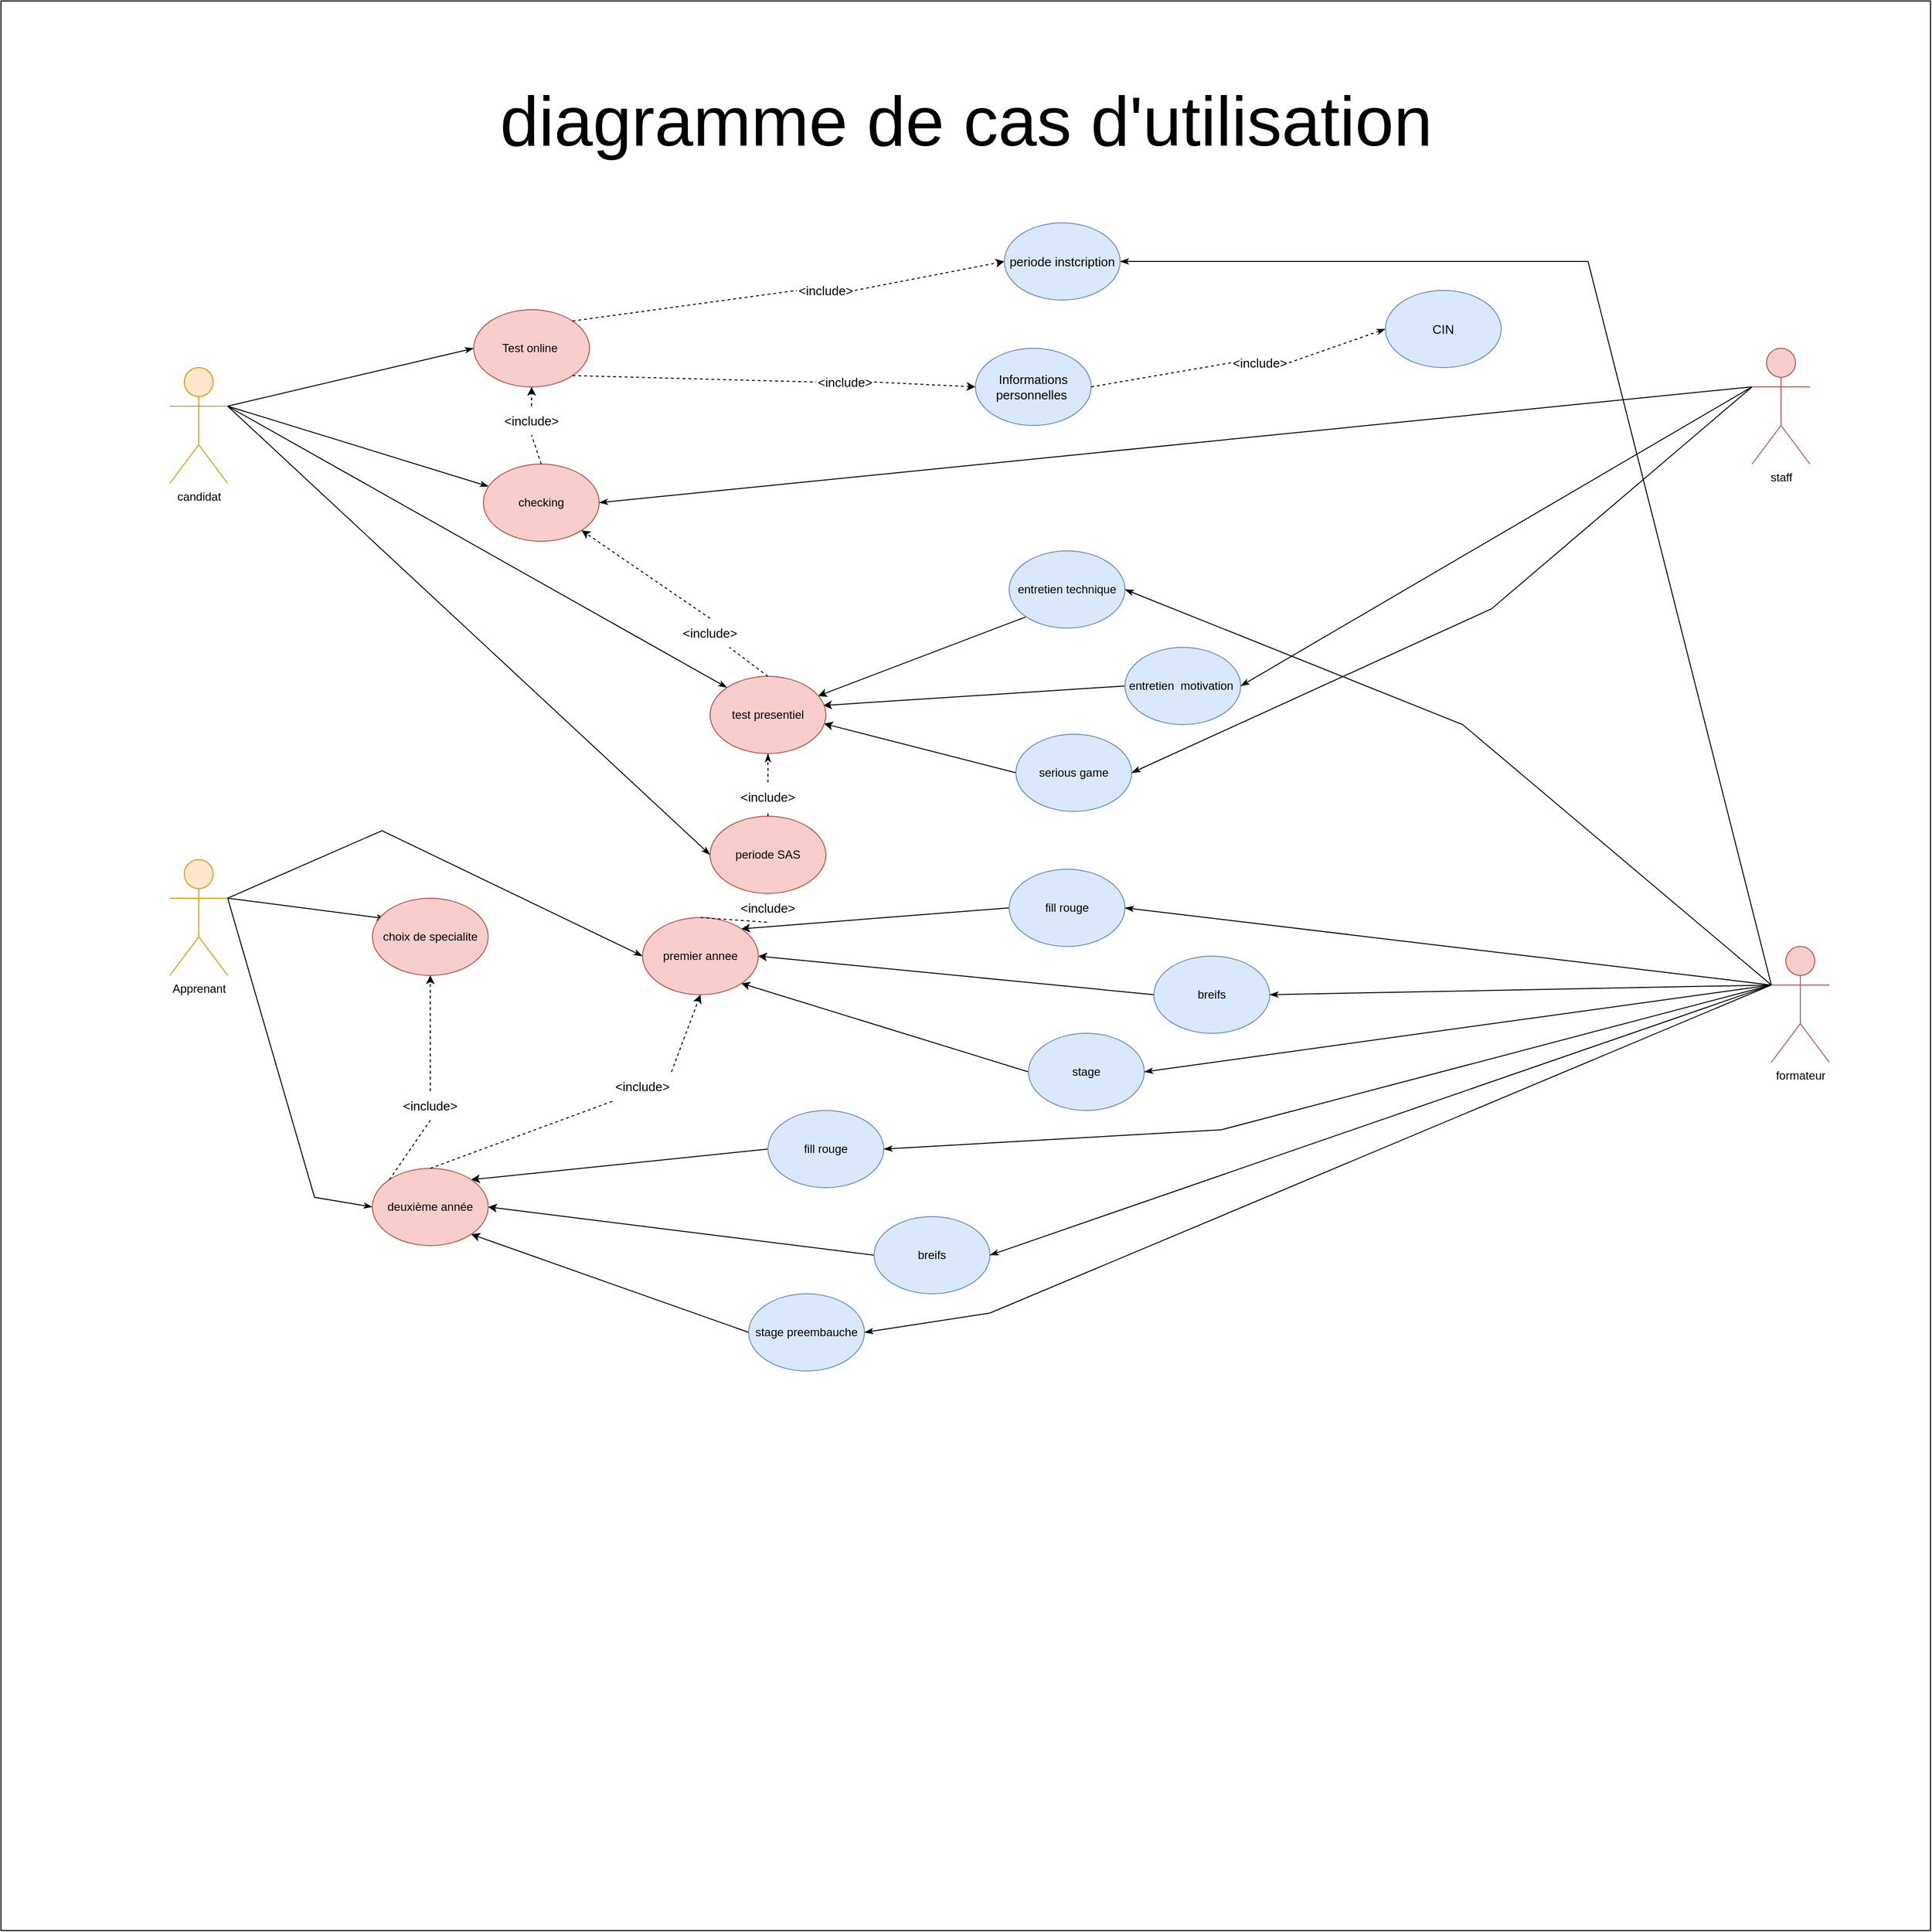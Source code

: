 <mxfile version="15.8.4" type="device" pages="4"><diagram id="xbTEKVh6IWzbApaT6lLy" name="use-case"><mxGraphModel dx="1022" dy="531" grid="1" gridSize="10" guides="1" tooltips="1" connect="1" arrows="1" fold="1" page="1" pageScale="1" pageWidth="827" pageHeight="1169" math="0" shadow="0"><root><mxCell id="0"/><mxCell id="1" parent="0"/><mxCell id="RBfsZhlU6MVC84kua6Ig-85" value="" style="whiteSpace=wrap;html=1;aspect=fixed;fontSize=51;" parent="1" vertex="1"><mxGeometry x="190" width="2000" height="2000" as="geometry"/></mxCell><mxCell id="RBfsZhlU6MVC84kua6Ig-86" style="edgeStyle=none;rounded=0;orthogonalLoop=1;jettySize=auto;html=1;exitX=1;exitY=0.333;exitDx=0;exitDy=0;exitPerimeter=0;entryX=0;entryY=0.5;entryDx=0;entryDy=0;fontSize=13;fontColor=#000000;endArrow=classicThin;endFill=1;" parent="1" source="RBfsZhlU6MVC84kua6Ig-158" target="RBfsZhlU6MVC84kua6Ig-99" edge="1"><mxGeometry relative="1" as="geometry"/></mxCell><mxCell id="RBfsZhlU6MVC84kua6Ig-87" style="edgeStyle=none;rounded=0;orthogonalLoop=1;jettySize=auto;html=1;fontSize=13;fontColor=#000000;endArrow=classicThin;endFill=1;exitX=1;exitY=0.333;exitDx=0;exitDy=0;exitPerimeter=0;" parent="1" source="RBfsZhlU6MVC84kua6Ig-158" target="RBfsZhlU6MVC84kua6Ig-105" edge="1"><mxGeometry relative="1" as="geometry"><mxPoint x="355" y="430" as="sourcePoint"/></mxGeometry></mxCell><mxCell id="RBfsZhlU6MVC84kua6Ig-88" style="edgeStyle=none;rounded=0;orthogonalLoop=1;jettySize=auto;html=1;exitX=1;exitY=0.333;exitDx=0;exitDy=0;exitPerimeter=0;entryX=0;entryY=0;entryDx=0;entryDy=0;fontSize=13;fontColor=#000000;endArrow=classicThin;endFill=1;" parent="1" source="RBfsZhlU6MVC84kua6Ig-158" target="RBfsZhlU6MVC84kua6Ig-107" edge="1"><mxGeometry relative="1" as="geometry"/></mxCell><mxCell id="RBfsZhlU6MVC84kua6Ig-89" style="edgeStyle=none;rounded=0;orthogonalLoop=1;jettySize=auto;html=1;exitX=1;exitY=0.333;exitDx=0;exitDy=0;exitPerimeter=0;entryX=0.113;entryY=0.264;entryDx=0;entryDy=0;entryPerimeter=0;fontSize=13;fontColor=#000000;endArrow=classicThin;endFill=1;" parent="1" source="RBfsZhlU6MVC84kua6Ig-92" target="RBfsZhlU6MVC84kua6Ig-137" edge="1"><mxGeometry relative="1" as="geometry"/></mxCell><mxCell id="RBfsZhlU6MVC84kua6Ig-90" style="edgeStyle=none;rounded=0;orthogonalLoop=1;jettySize=auto;html=1;exitX=1;exitY=0.333;exitDx=0;exitDy=0;exitPerimeter=0;entryX=0;entryY=0.5;entryDx=0;entryDy=0;fontSize=13;fontColor=#000000;endArrow=classicThin;endFill=1;" parent="1" source="RBfsZhlU6MVC84kua6Ig-92" target="RBfsZhlU6MVC84kua6Ig-126" edge="1"><mxGeometry relative="1" as="geometry"><Array as="points"><mxPoint x="585" y="860"/></Array></mxGeometry></mxCell><mxCell id="RBfsZhlU6MVC84kua6Ig-91" style="edgeStyle=none;rounded=0;orthogonalLoop=1;jettySize=auto;html=1;exitX=1;exitY=0.333;exitDx=0;exitDy=0;exitPerimeter=0;entryX=0;entryY=0.5;entryDx=0;entryDy=0;fontSize=13;fontColor=#000000;endArrow=classicThin;endFill=1;" parent="1" source="RBfsZhlU6MVC84kua6Ig-92" target="RBfsZhlU6MVC84kua6Ig-136" edge="1"><mxGeometry relative="1" as="geometry"><Array as="points"><mxPoint x="515" y="1240"/></Array></mxGeometry></mxCell><mxCell id="RBfsZhlU6MVC84kua6Ig-92" value="Apprenant" style="shape=umlActor;verticalLabelPosition=bottom;verticalAlign=top;html=1;outlineConnect=0;fillColor=#ffe6cc;strokeColor=#d79b00;" parent="1" vertex="1"><mxGeometry x="365" y="890" width="60" height="120" as="geometry"/></mxCell><mxCell id="RBfsZhlU6MVC84kua6Ig-93" style="edgeStyle=none;rounded=0;orthogonalLoop=1;jettySize=auto;html=1;exitX=0;exitY=1;exitDx=0;exitDy=0;fontSize=13;fontColor=#000000;entryX=0.934;entryY=0.254;entryDx=0;entryDy=0;entryPerimeter=0;endArrow=classic;endFill=1;" parent="1" source="RBfsZhlU6MVC84kua6Ig-94" target="RBfsZhlU6MVC84kua6Ig-107" edge="1"><mxGeometry relative="1" as="geometry"><mxPoint x="995" y="800.0" as="targetPoint"/></mxGeometry></mxCell><mxCell id="RBfsZhlU6MVC84kua6Ig-94" value="entretien technique" style="ellipse;whiteSpace=wrap;html=1;fillColor=#dae8fc;strokeColor=#6c8ebf;" parent="1" vertex="1"><mxGeometry x="1235" y="570" width="120" height="80" as="geometry"/></mxCell><mxCell id="RBfsZhlU6MVC84kua6Ig-95" style="edgeStyle=none;rounded=0;orthogonalLoop=1;jettySize=auto;html=1;exitX=1;exitY=0.5;exitDx=0;exitDy=0;entryX=0;entryY=0.5;entryDx=0;entryDy=0;fontSize=13;fontColor=#000000;endArrow=classicThin;endFill=1;dashed=1;startArrow=none;" parent="1" source="RBfsZhlU6MVC84kua6Ig-142" target="RBfsZhlU6MVC84kua6Ig-141" edge="1"><mxGeometry relative="1" as="geometry"/></mxCell><mxCell id="RBfsZhlU6MVC84kua6Ig-96" value="&lt;font style=&quot;font-size: 13px&quot;&gt;&lt;span style=&quot;font-family: &amp;#34;arial&amp;#34; , sans-serif ; text-align: left&quot;&gt;Informations personnelles&amp;nbsp;&lt;/span&gt;&lt;/font&gt;" style="ellipse;whiteSpace=wrap;html=1;fillColor=#dae8fc;strokeColor=#6c8ebf;" parent="1" vertex="1"><mxGeometry x="1200" y="360" width="120" height="80" as="geometry"/></mxCell><mxCell id="RBfsZhlU6MVC84kua6Ig-97" style="rounded=0;orthogonalLoop=1;jettySize=auto;html=1;exitX=1;exitY=0.5;exitDx=0;exitDy=0;entryX=0;entryY=0.5;entryDx=0;entryDy=0;fontSize=13;fontColor=#000000;dashed=1;startArrow=none;" parent="1" source="RBfsZhlU6MVC84kua6Ig-109" target="RBfsZhlU6MVC84kua6Ig-108" edge="1"><mxGeometry relative="1" as="geometry"/></mxCell><mxCell id="RBfsZhlU6MVC84kua6Ig-98" style="edgeStyle=none;rounded=0;orthogonalLoop=1;jettySize=auto;html=1;exitX=1;exitY=0.5;exitDx=0;exitDy=0;entryX=0;entryY=0.5;entryDx=0;entryDy=0;dashed=1;fontSize=13;fontColor=#000000;startArrow=none;" parent="1" source="RBfsZhlU6MVC84kua6Ig-111" target="RBfsZhlU6MVC84kua6Ig-96" edge="1"><mxGeometry relative="1" as="geometry"/></mxCell><mxCell id="RBfsZhlU6MVC84kua6Ig-99" value="Test online&amp;nbsp;" style="ellipse;whiteSpace=wrap;html=1;fillColor=#f8cecc;strokeColor=#b85450;" parent="1" vertex="1"><mxGeometry x="680" y="320" width="120" height="80" as="geometry"/></mxCell><mxCell id="RBfsZhlU6MVC84kua6Ig-100" style="edgeStyle=none;rounded=0;orthogonalLoop=1;jettySize=auto;html=1;exitX=0;exitY=0.5;exitDx=0;exitDy=0;entryX=0.985;entryY=0.614;entryDx=0;entryDy=0;fontSize=13;fontColor=#000000;entryPerimeter=0;" parent="1" source="RBfsZhlU6MVC84kua6Ig-101" target="RBfsZhlU6MVC84kua6Ig-107" edge="1"><mxGeometry relative="1" as="geometry"/></mxCell><mxCell id="RBfsZhlU6MVC84kua6Ig-101" value="serious game" style="ellipse;whiteSpace=wrap;html=1;fillColor=#dae8fc;strokeColor=#6c8ebf;" parent="1" vertex="1"><mxGeometry x="1242" y="760" width="120" height="80" as="geometry"/></mxCell><mxCell id="RBfsZhlU6MVC84kua6Ig-102" style="edgeStyle=none;rounded=0;orthogonalLoop=1;jettySize=auto;html=1;exitX=0;exitY=0.5;exitDx=0;exitDy=0;fontSize=13;fontColor=#000000;entryX=0.977;entryY=0.378;entryDx=0;entryDy=0;entryPerimeter=0;" parent="1" source="RBfsZhlU6MVC84kua6Ig-103" target="RBfsZhlU6MVC84kua6Ig-107" edge="1"><mxGeometry relative="1" as="geometry"><mxPoint x="985" y="790.0" as="targetPoint"/></mxGeometry></mxCell><mxCell id="RBfsZhlU6MVC84kua6Ig-103" value="entretien&amp;nbsp; motivation&amp;nbsp;" style="ellipse;whiteSpace=wrap;html=1;fillColor=#dae8fc;strokeColor=#6c8ebf;" parent="1" vertex="1"><mxGeometry x="1355" y="670" width="120" height="80" as="geometry"/></mxCell><mxCell id="RBfsZhlU6MVC84kua6Ig-104" style="rounded=0;orthogonalLoop=1;jettySize=auto;html=1;exitX=0.5;exitY=0;exitDx=0;exitDy=0;entryX=0.5;entryY=1;entryDx=0;entryDy=0;dashed=1;fontSize=13;fontColor=#000000;startArrow=none;" parent="1" source="RBfsZhlU6MVC84kua6Ig-114" target="RBfsZhlU6MVC84kua6Ig-99" edge="1"><mxGeometry relative="1" as="geometry"/></mxCell><mxCell id="RBfsZhlU6MVC84kua6Ig-105" value="checking&lt;span style=&quot;color: rgba(0 , 0 , 0 , 0) ; font-family: monospace ; font-size: 0px&quot;&gt;%3CmxGraphModel%3E%3Croot%3E%3CmxCell%20id%3D%220%22%2F%3E%3CmxCell%20id%3D%221%22%20parent%3D%220%22%2F%3E%3CmxCell%20id%3D%222%22%20value%3D%22Test%20online%26amp%3Bnbsp%3B%22%20style%3D%22ellipse%3BwhiteSpace%3Dwrap%3Bhtml%3D1%3BfillColor%3D%23ffe6cc%3BstrokeColor%3D%23d79b00%3B%22%20vertex%3D%221%22%20parent%3D%221%22%3E%3CmxGeometry%20x%3D%22470%22%20y%3D%22230%22%20width%3D%22120%22%20height%3D%2280%22%20as%3D%22geometry%22%2F%3E%3C%2FmxCell%3E%3C%2Froot%3E%3C%2FmxGraphModel%3E&lt;/span&gt;&lt;span style=&quot;color: rgba(0 , 0 , 0 , 0) ; font-family: monospace ; font-size: 0px&quot;&gt;%3CmxGraphModel%3E%3Croot%3E%3CmxCell%20id%3D%220%22%2F%3E%3CmxCell%20id%3D%221%22%20parent%3D%220%22%2F%3E%3CmxCell%20id%3D%222%22%20value%3D%22Test%20online%26amp%3Bnbsp%3B%22%20style%3D%22ellipse%3BwhiteSpace%3Dwrap%3Bhtml%3D1%3BfillColor%3D%23ffe6cc%3BstrokeColor%3D%23d79b00%3B%22%20vertex%3D%221%22%20parent%3D%221%22%3E%3CmxGeometry%20x%3D%22470%22%20y%3D%22230%22%20width%3D%22120%22%20height%3D%2280%22%20as%3D%22geometry%22%2F%3E%3C%2FmxCell%3E%3C%2Froot%3E%3C%2FmxGraphModel%3E&lt;/span&gt;" style="ellipse;whiteSpace=wrap;html=1;fillColor=#f8cecc;strokeColor=#b85450;" parent="1" vertex="1"><mxGeometry x="690" y="480" width="120" height="80" as="geometry"/></mxCell><mxCell id="RBfsZhlU6MVC84kua6Ig-106" style="edgeStyle=none;rounded=0;orthogonalLoop=1;jettySize=auto;html=1;exitX=0.5;exitY=0;exitDx=0;exitDy=0;dashed=1;fontSize=13;fontColor=#000000;startArrow=none;" parent="1" source="RBfsZhlU6MVC84kua6Ig-117" target="RBfsZhlU6MVC84kua6Ig-105" edge="1"><mxGeometry relative="1" as="geometry"/></mxCell><mxCell id="RBfsZhlU6MVC84kua6Ig-107" value="test presentiel" style="ellipse;whiteSpace=wrap;html=1;fillColor=#f8cecc;strokeColor=#b85450;" parent="1" vertex="1"><mxGeometry x="925" y="700" width="120" height="80" as="geometry"/></mxCell><mxCell id="RBfsZhlU6MVC84kua6Ig-108" value="&lt;font style=&quot;font-size: 13px&quot;&gt;&lt;span style=&quot;font-family: &amp;#34;arial&amp;#34; , sans-serif ; text-align: left&quot;&gt;periode instcription&lt;/span&gt;&lt;/font&gt;" style="ellipse;whiteSpace=wrap;html=1;fillColor=#dae8fc;strokeColor=#6c8ebf;" parent="1" vertex="1"><mxGeometry x="1230" y="230" width="120" height="80" as="geometry"/></mxCell><mxCell id="RBfsZhlU6MVC84kua6Ig-109" value="&amp;lt;include&amp;gt;" style="text;html=1;strokeColor=none;fillColor=none;align=center;verticalAlign=middle;whiteSpace=wrap;rounded=0;labelBackgroundColor=none;fontSize=13;fontColor=#000000;" parent="1" vertex="1"><mxGeometry x="1015" y="285" width="60" height="30" as="geometry"/></mxCell><mxCell id="RBfsZhlU6MVC84kua6Ig-110" value="" style="rounded=0;orthogonalLoop=1;jettySize=auto;html=1;exitX=1;exitY=0;exitDx=0;exitDy=0;entryX=0;entryY=0.5;entryDx=0;entryDy=0;fontSize=13;fontColor=#000000;dashed=1;endArrow=none;" parent="1" source="RBfsZhlU6MVC84kua6Ig-99" target="RBfsZhlU6MVC84kua6Ig-109" edge="1"><mxGeometry relative="1" as="geometry"><mxPoint x="697.426" y="361.716" as="sourcePoint"/><mxPoint x="925" y="290" as="targetPoint"/></mxGeometry></mxCell><mxCell id="RBfsZhlU6MVC84kua6Ig-111" value="&amp;lt;include&amp;gt;" style="text;html=1;strokeColor=none;fillColor=none;align=center;verticalAlign=middle;whiteSpace=wrap;rounded=0;labelBackgroundColor=none;fontSize=13;fontColor=#000000;" parent="1" vertex="1"><mxGeometry x="1035" y="380" width="60" height="30" as="geometry"/></mxCell><mxCell id="RBfsZhlU6MVC84kua6Ig-112" value="" style="edgeStyle=none;rounded=0;orthogonalLoop=1;jettySize=auto;html=1;exitX=1;exitY=1;exitDx=0;exitDy=0;entryX=0;entryY=0.5;entryDx=0;entryDy=0;dashed=1;fontSize=13;fontColor=#000000;endArrow=none;" parent="1" source="RBfsZhlU6MVC84kua6Ig-99" target="RBfsZhlU6MVC84kua6Ig-111" edge="1"><mxGeometry relative="1" as="geometry"><mxPoint x="697.426" y="418.284" as="sourcePoint"/><mxPoint x="932.0" y="490.0" as="targetPoint"/></mxGeometry></mxCell><mxCell id="RBfsZhlU6MVC84kua6Ig-113" style="edgeStyle=none;rounded=0;orthogonalLoop=1;jettySize=auto;html=1;exitX=0.75;exitY=1;exitDx=0;exitDy=0;fontSize=13;fontColor=#000000;" parent="1" source="RBfsZhlU6MVC84kua6Ig-109" target="RBfsZhlU6MVC84kua6Ig-109" edge="1"><mxGeometry relative="1" as="geometry"/></mxCell><mxCell id="RBfsZhlU6MVC84kua6Ig-114" value="&amp;lt;include&amp;gt;" style="text;html=1;strokeColor=none;fillColor=none;align=center;verticalAlign=middle;whiteSpace=wrap;rounded=0;labelBackgroundColor=none;fontSize=13;fontColor=#000000;" parent="1" vertex="1"><mxGeometry x="710" y="420" width="60" height="30" as="geometry"/></mxCell><mxCell id="RBfsZhlU6MVC84kua6Ig-115" value="" style="rounded=0;orthogonalLoop=1;jettySize=auto;html=1;exitX=0.5;exitY=0;exitDx=0;exitDy=0;entryX=0.5;entryY=1;entryDx=0;entryDy=0;dashed=1;fontSize=13;fontColor=#000000;endArrow=none;" parent="1" source="RBfsZhlU6MVC84kua6Ig-105" target="RBfsZhlU6MVC84kua6Ig-114" edge="1"><mxGeometry relative="1" as="geometry"><mxPoint x="665" y="570" as="sourcePoint"/><mxPoint x="675" y="360" as="targetPoint"/></mxGeometry></mxCell><mxCell id="RBfsZhlU6MVC84kua6Ig-116" style="edgeStyle=none;rounded=0;orthogonalLoop=1;jettySize=auto;html=1;exitX=0.75;exitY=0;exitDx=0;exitDy=0;fontSize=13;fontColor=#000000;" parent="1" source="RBfsZhlU6MVC84kua6Ig-117" target="RBfsZhlU6MVC84kua6Ig-117" edge="1"><mxGeometry relative="1" as="geometry"/></mxCell><mxCell id="RBfsZhlU6MVC84kua6Ig-117" value="&amp;lt;include&amp;gt;" style="text;html=1;strokeColor=none;fillColor=none;align=center;verticalAlign=middle;whiteSpace=wrap;rounded=0;labelBackgroundColor=none;fontSize=13;fontColor=#000000;" parent="1" vertex="1"><mxGeometry x="895" y="640" width="60" height="30" as="geometry"/></mxCell><mxCell id="RBfsZhlU6MVC84kua6Ig-118" value="" style="edgeStyle=none;rounded=0;orthogonalLoop=1;jettySize=auto;html=1;exitX=0.5;exitY=0;exitDx=0;exitDy=0;dashed=1;fontSize=13;fontColor=#000000;endArrow=none;" parent="1" source="RBfsZhlU6MVC84kua6Ig-107" target="RBfsZhlU6MVC84kua6Ig-117" edge="1"><mxGeometry relative="1" as="geometry"><mxPoint x="675" y="750.0" as="sourcePoint"/><mxPoint x="667.883" y="649.954" as="targetPoint"/></mxGeometry></mxCell><mxCell id="RBfsZhlU6MVC84kua6Ig-119" style="edgeStyle=none;rounded=0;orthogonalLoop=1;jettySize=auto;html=1;exitX=0;exitY=0.5;exitDx=0;exitDy=0;entryX=1;entryY=0;entryDx=0;entryDy=0;fontSize=13;fontColor=#000000;" parent="1" source="RBfsZhlU6MVC84kua6Ig-120" target="RBfsZhlU6MVC84kua6Ig-126" edge="1"><mxGeometry relative="1" as="geometry"/></mxCell><mxCell id="RBfsZhlU6MVC84kua6Ig-120" value="fill rouge" style="ellipse;whiteSpace=wrap;html=1;fillColor=#dae8fc;strokeColor=#6c8ebf;" parent="1" vertex="1"><mxGeometry x="1235" y="900" width="120" height="80" as="geometry"/></mxCell><mxCell id="RBfsZhlU6MVC84kua6Ig-121" style="edgeStyle=none;rounded=0;orthogonalLoop=1;jettySize=auto;html=1;exitX=0;exitY=0.5;exitDx=0;exitDy=0;entryX=1;entryY=1;entryDx=0;entryDy=0;fontSize=13;fontColor=#000000;" parent="1" source="RBfsZhlU6MVC84kua6Ig-122" target="RBfsZhlU6MVC84kua6Ig-126" edge="1"><mxGeometry relative="1" as="geometry"/></mxCell><mxCell id="RBfsZhlU6MVC84kua6Ig-122" value="stage" style="ellipse;whiteSpace=wrap;html=1;fillColor=#dae8fc;strokeColor=#6c8ebf;" parent="1" vertex="1"><mxGeometry x="1255" y="1070" width="120" height="80" as="geometry"/></mxCell><mxCell id="RBfsZhlU6MVC84kua6Ig-123" style="edgeStyle=none;rounded=0;orthogonalLoop=1;jettySize=auto;html=1;exitX=0;exitY=0.5;exitDx=0;exitDy=0;entryX=1;entryY=0.5;entryDx=0;entryDy=0;fontSize=13;fontColor=#000000;" parent="1" source="RBfsZhlU6MVC84kua6Ig-124" target="RBfsZhlU6MVC84kua6Ig-126" edge="1"><mxGeometry relative="1" as="geometry"/></mxCell><mxCell id="RBfsZhlU6MVC84kua6Ig-124" value="breifs" style="ellipse;whiteSpace=wrap;html=1;fillColor=#dae8fc;strokeColor=#6c8ebf;" parent="1" vertex="1"><mxGeometry x="1385" y="990" width="120" height="80" as="geometry"/></mxCell><mxCell id="RBfsZhlU6MVC84kua6Ig-125" style="edgeStyle=none;rounded=0;orthogonalLoop=1;jettySize=auto;html=1;exitX=0.5;exitY=0;exitDx=0;exitDy=0;entryX=0.5;entryY=1;entryDx=0;entryDy=0;dashed=1;fontSize=13;fontColor=#000000;endArrow=classicThin;endFill=1;startArrow=none;" parent="1" source="RBfsZhlU6MVC84kua6Ig-163" target="RBfsZhlU6MVC84kua6Ig-160" edge="1"><mxGeometry relative="1" as="geometry"/></mxCell><mxCell id="RBfsZhlU6MVC84kua6Ig-126" value="premier annee" style="ellipse;whiteSpace=wrap;html=1;fillColor=#f8cecc;strokeColor=#b85450;" parent="1" vertex="1"><mxGeometry x="855" y="950" width="120" height="80" as="geometry"/></mxCell><mxCell id="RBfsZhlU6MVC84kua6Ig-127" style="edgeStyle=none;rounded=0;orthogonalLoop=1;jettySize=auto;html=1;exitX=0.5;exitY=0;exitDx=0;exitDy=0;dashed=1;fontSize=13;fontColor=#000000;" parent="1" source="RBfsZhlU6MVC84kua6Ig-94" target="RBfsZhlU6MVC84kua6Ig-94" edge="1"><mxGeometry relative="1" as="geometry"/></mxCell><mxCell id="RBfsZhlU6MVC84kua6Ig-128" style="edgeStyle=none;rounded=0;orthogonalLoop=1;jettySize=auto;html=1;exitX=0;exitY=0.5;exitDx=0;exitDy=0;entryX=1;entryY=0;entryDx=0;entryDy=0;fontSize=13;fontColor=#000000;" parent="1" source="RBfsZhlU6MVC84kua6Ig-129" target="RBfsZhlU6MVC84kua6Ig-136" edge="1"><mxGeometry relative="1" as="geometry"/></mxCell><mxCell id="RBfsZhlU6MVC84kua6Ig-129" value="fill rouge" style="ellipse;whiteSpace=wrap;html=1;fillColor=#dae8fc;strokeColor=#6c8ebf;" parent="1" vertex="1"><mxGeometry x="985" y="1150" width="120" height="80" as="geometry"/></mxCell><mxCell id="RBfsZhlU6MVC84kua6Ig-130" style="edgeStyle=none;rounded=0;orthogonalLoop=1;jettySize=auto;html=1;exitX=0;exitY=0.5;exitDx=0;exitDy=0;entryX=1;entryY=1;entryDx=0;entryDy=0;fontSize=13;fontColor=#000000;" parent="1" source="RBfsZhlU6MVC84kua6Ig-131" target="RBfsZhlU6MVC84kua6Ig-136" edge="1"><mxGeometry relative="1" as="geometry"/></mxCell><mxCell id="RBfsZhlU6MVC84kua6Ig-131" value="stage preembauche" style="ellipse;whiteSpace=wrap;html=1;fillColor=#dae8fc;strokeColor=#6c8ebf;" parent="1" vertex="1"><mxGeometry x="965" y="1340" width="120" height="80" as="geometry"/></mxCell><mxCell id="RBfsZhlU6MVC84kua6Ig-132" style="edgeStyle=none;rounded=0;orthogonalLoop=1;jettySize=auto;html=1;exitX=0;exitY=0.5;exitDx=0;exitDy=0;entryX=1;entryY=0.5;entryDx=0;entryDy=0;fontSize=13;fontColor=#000000;" parent="1" source="RBfsZhlU6MVC84kua6Ig-133" target="RBfsZhlU6MVC84kua6Ig-136" edge="1"><mxGeometry relative="1" as="geometry"/></mxCell><mxCell id="RBfsZhlU6MVC84kua6Ig-133" value="breifs" style="ellipse;whiteSpace=wrap;html=1;fillColor=#dae8fc;strokeColor=#6c8ebf;" parent="1" vertex="1"><mxGeometry x="1095" y="1260" width="120" height="80" as="geometry"/></mxCell><mxCell id="RBfsZhlU6MVC84kua6Ig-134" style="edgeStyle=none;rounded=0;orthogonalLoop=1;jettySize=auto;html=1;exitX=1;exitY=0;exitDx=0;exitDy=0;entryX=0.5;entryY=1;entryDx=0;entryDy=0;fontSize=13;fontColor=#000000;dashed=1;startArrow=none;" parent="1" target="RBfsZhlU6MVC84kua6Ig-126" edge="1"><mxGeometry relative="1" as="geometry"><mxPoint x="885" y="1110" as="sourcePoint"/></mxGeometry></mxCell><mxCell id="RBfsZhlU6MVC84kua6Ig-135" style="edgeStyle=none;rounded=0;orthogonalLoop=1;jettySize=auto;html=1;exitX=0.5;exitY=0;exitDx=0;exitDy=0;entryX=0.5;entryY=1;entryDx=0;entryDy=0;dashed=1;fontSize=13;fontColor=#000000;startArrow=none;" parent="1" source="RBfsZhlU6MVC84kua6Ig-138" target="RBfsZhlU6MVC84kua6Ig-137" edge="1"><mxGeometry relative="1" as="geometry"/></mxCell><mxCell id="RBfsZhlU6MVC84kua6Ig-136" value="deuxième année" style="ellipse;whiteSpace=wrap;html=1;fillColor=#f8cecc;strokeColor=#b85450;" parent="1" vertex="1"><mxGeometry x="575" y="1210" width="120" height="80" as="geometry"/></mxCell><mxCell id="RBfsZhlU6MVC84kua6Ig-137" value="choix de specialite" style="ellipse;whiteSpace=wrap;html=1;fillColor=#f8cecc;strokeColor=#b85450;" parent="1" vertex="1"><mxGeometry x="575" y="930" width="120" height="80" as="geometry"/></mxCell><mxCell id="RBfsZhlU6MVC84kua6Ig-138" value="&lt;span style=&quot;background-color: rgb(248 , 249 , 250)&quot;&gt;&amp;lt;include&amp;gt;&lt;/span&gt;" style="text;html=1;strokeColor=none;fillColor=none;align=center;verticalAlign=middle;whiteSpace=wrap;rounded=0;labelBackgroundColor=none;fontSize=13;fontColor=#000000;" parent="1" vertex="1"><mxGeometry x="605" y="1130" width="60" height="30" as="geometry"/></mxCell><mxCell id="RBfsZhlU6MVC84kua6Ig-139" value="" style="edgeStyle=none;rounded=0;orthogonalLoop=1;jettySize=auto;html=1;exitX=0;exitY=0;exitDx=0;exitDy=0;entryX=0.5;entryY=1;entryDx=0;entryDy=0;dashed=1;fontSize=13;fontColor=#000000;endArrow=none;" parent="1" source="RBfsZhlU6MVC84kua6Ig-136" target="RBfsZhlU6MVC84kua6Ig-138" edge="1"><mxGeometry relative="1" as="geometry"><mxPoint x="652.574" y="1241.716" as="sourcePoint"/><mxPoint x="625" y="1070.0" as="targetPoint"/></mxGeometry></mxCell><mxCell id="RBfsZhlU6MVC84kua6Ig-140" value="" style="edgeStyle=none;rounded=0;orthogonalLoop=1;jettySize=auto;html=1;exitX=0.5;exitY=0;exitDx=0;exitDy=0;entryX=0;entryY=1;entryDx=0;entryDy=0;fontSize=13;fontColor=#000000;dashed=1;endArrow=none;" parent="1" source="RBfsZhlU6MVC84kua6Ig-136" edge="1"><mxGeometry relative="1" as="geometry"><mxPoint x="695" y="1230.0" as="sourcePoint"/><mxPoint x="825" y="1140" as="targetPoint"/></mxGeometry></mxCell><mxCell id="RBfsZhlU6MVC84kua6Ig-141" value="&lt;font style=&quot;font-size: 13px&quot;&gt;&lt;span style=&quot;font-family: &amp;#34;arial&amp;#34; , sans-serif ; text-align: left&quot;&gt;CIN&lt;/span&gt;&lt;/font&gt;" style="ellipse;whiteSpace=wrap;html=1;fillColor=#dae8fc;strokeColor=#6c8ebf;" parent="1" vertex="1"><mxGeometry x="1625" y="300" width="120" height="80" as="geometry"/></mxCell><mxCell id="RBfsZhlU6MVC84kua6Ig-142" value="&amp;lt;include&amp;gt;" style="text;html=1;strokeColor=none;fillColor=none;align=center;verticalAlign=middle;whiteSpace=wrap;rounded=0;labelBackgroundColor=none;fontSize=13;fontColor=#000000;" parent="1" vertex="1"><mxGeometry x="1465" y="360" width="60" height="30" as="geometry"/></mxCell><mxCell id="RBfsZhlU6MVC84kua6Ig-143" value="" style="edgeStyle=none;rounded=0;orthogonalLoop=1;jettySize=auto;html=1;exitX=1;exitY=0.5;exitDx=0;exitDy=0;entryX=0;entryY=0.5;entryDx=0;entryDy=0;fontSize=13;fontColor=#000000;endArrow=none;endFill=1;dashed=1;" parent="1" source="RBfsZhlU6MVC84kua6Ig-96" target="RBfsZhlU6MVC84kua6Ig-142" edge="1"><mxGeometry relative="1" as="geometry"><mxPoint x="1365.0" y="400" as="sourcePoint"/><mxPoint x="1625.0" y="340" as="targetPoint"/></mxGeometry></mxCell><mxCell id="RBfsZhlU6MVC84kua6Ig-144" style="edgeStyle=none;rounded=0;orthogonalLoop=1;jettySize=auto;html=1;exitX=0;exitY=0.333;exitDx=0;exitDy=0;exitPerimeter=0;entryX=1;entryY=0.5;entryDx=0;entryDy=0;fontSize=13;fontColor=#000000;endArrow=classicThin;endFill=1;" parent="1" source="RBfsZhlU6MVC84kua6Ig-147" target="RBfsZhlU6MVC84kua6Ig-103" edge="1"><mxGeometry relative="1" as="geometry"/></mxCell><mxCell id="RBfsZhlU6MVC84kua6Ig-145" style="edgeStyle=none;rounded=0;orthogonalLoop=1;jettySize=auto;html=1;exitX=0;exitY=0.333;exitDx=0;exitDy=0;exitPerimeter=0;entryX=1;entryY=0.5;entryDx=0;entryDy=0;fontSize=13;fontColor=#000000;endArrow=classicThin;endFill=1;" parent="1" source="RBfsZhlU6MVC84kua6Ig-147" target="RBfsZhlU6MVC84kua6Ig-101" edge="1"><mxGeometry relative="1" as="geometry"><Array as="points"><mxPoint x="1735" y="630"/></Array></mxGeometry></mxCell><mxCell id="RBfsZhlU6MVC84kua6Ig-146" style="edgeStyle=none;rounded=0;orthogonalLoop=1;jettySize=auto;html=1;exitX=0;exitY=0.333;exitDx=0;exitDy=0;exitPerimeter=0;entryX=1;entryY=0.5;entryDx=0;entryDy=0;fontSize=13;fontColor=#000000;endArrow=classicThin;endFill=1;" parent="1" source="RBfsZhlU6MVC84kua6Ig-147" target="RBfsZhlU6MVC84kua6Ig-105" edge="1"><mxGeometry relative="1" as="geometry"/></mxCell><mxCell id="RBfsZhlU6MVC84kua6Ig-147" value="staff" style="shape=umlActor;verticalLabelPosition=bottom;verticalAlign=top;html=1;outlineConnect=0;fillColor=#f8cecc;strokeColor=#b85450;" parent="1" vertex="1"><mxGeometry x="2005" y="360" width="60" height="120" as="geometry"/></mxCell><mxCell id="RBfsZhlU6MVC84kua6Ig-148" style="edgeStyle=none;rounded=0;orthogonalLoop=1;jettySize=auto;html=1;exitX=0;exitY=0.333;exitDx=0;exitDy=0;exitPerimeter=0;entryX=1;entryY=0.5;entryDx=0;entryDy=0;fontSize=13;fontColor=#000000;endArrow=classicThin;endFill=1;" parent="1" source="RBfsZhlU6MVC84kua6Ig-156" target="RBfsZhlU6MVC84kua6Ig-133" edge="1"><mxGeometry relative="1" as="geometry"/></mxCell><mxCell id="RBfsZhlU6MVC84kua6Ig-149" style="edgeStyle=none;rounded=0;orthogonalLoop=1;jettySize=auto;html=1;exitX=0;exitY=0.333;exitDx=0;exitDy=0;exitPerimeter=0;entryX=1;entryY=0.5;entryDx=0;entryDy=0;fontSize=13;fontColor=#000000;endArrow=classicThin;endFill=1;" parent="1" source="RBfsZhlU6MVC84kua6Ig-156" target="RBfsZhlU6MVC84kua6Ig-129" edge="1"><mxGeometry relative="1" as="geometry"><Array as="points"><mxPoint x="1455" y="1170"/></Array></mxGeometry></mxCell><mxCell id="RBfsZhlU6MVC84kua6Ig-150" style="edgeStyle=none;rounded=0;orthogonalLoop=1;jettySize=auto;html=1;exitX=0;exitY=0.333;exitDx=0;exitDy=0;exitPerimeter=0;entryX=1;entryY=0.5;entryDx=0;entryDy=0;fontSize=13;fontColor=#000000;endArrow=classicThin;endFill=1;" parent="1" source="RBfsZhlU6MVC84kua6Ig-156" target="RBfsZhlU6MVC84kua6Ig-120" edge="1"><mxGeometry relative="1" as="geometry"/></mxCell><mxCell id="RBfsZhlU6MVC84kua6Ig-151" style="edgeStyle=none;rounded=0;orthogonalLoop=1;jettySize=auto;html=1;exitX=0;exitY=0.333;exitDx=0;exitDy=0;exitPerimeter=0;entryX=1;entryY=0.5;entryDx=0;entryDy=0;fontSize=13;fontColor=#000000;endArrow=classicThin;endFill=1;" parent="1" source="RBfsZhlU6MVC84kua6Ig-156" target="RBfsZhlU6MVC84kua6Ig-124" edge="1"><mxGeometry relative="1" as="geometry"/></mxCell><mxCell id="RBfsZhlU6MVC84kua6Ig-152" style="edgeStyle=none;rounded=0;orthogonalLoop=1;jettySize=auto;html=1;exitX=0;exitY=0.333;exitDx=0;exitDy=0;exitPerimeter=0;entryX=1;entryY=0.5;entryDx=0;entryDy=0;fontSize=13;fontColor=#000000;endArrow=classicThin;endFill=1;" parent="1" source="RBfsZhlU6MVC84kua6Ig-156" target="RBfsZhlU6MVC84kua6Ig-122" edge="1"><mxGeometry relative="1" as="geometry"/></mxCell><mxCell id="RBfsZhlU6MVC84kua6Ig-153" style="edgeStyle=none;rounded=0;orthogonalLoop=1;jettySize=auto;html=1;exitX=0;exitY=0.333;exitDx=0;exitDy=0;exitPerimeter=0;entryX=1;entryY=0.5;entryDx=0;entryDy=0;fontSize=13;fontColor=#000000;endArrow=classicThin;endFill=1;" parent="1" source="RBfsZhlU6MVC84kua6Ig-156" target="RBfsZhlU6MVC84kua6Ig-94" edge="1"><mxGeometry relative="1" as="geometry"><Array as="points"><mxPoint x="1705" y="750"/></Array></mxGeometry></mxCell><mxCell id="RBfsZhlU6MVC84kua6Ig-154" style="edgeStyle=none;rounded=0;orthogonalLoop=1;jettySize=auto;html=1;exitX=0;exitY=0.333;exitDx=0;exitDy=0;exitPerimeter=0;entryX=1;entryY=0.5;entryDx=0;entryDy=0;fontSize=13;fontColor=#000000;endArrow=classicThin;endFill=1;" parent="1" source="RBfsZhlU6MVC84kua6Ig-156" target="RBfsZhlU6MVC84kua6Ig-131" edge="1"><mxGeometry relative="1" as="geometry"><Array as="points"><mxPoint x="1215" y="1360"/></Array></mxGeometry></mxCell><mxCell id="RBfsZhlU6MVC84kua6Ig-155" style="edgeStyle=none;rounded=0;orthogonalLoop=1;jettySize=auto;html=1;exitX=0;exitY=0.333;exitDx=0;exitDy=0;exitPerimeter=0;entryX=1;entryY=0.5;entryDx=0;entryDy=0;fontSize=13;fontColor=#000000;endArrow=classicThin;endFill=1;" parent="1" source="RBfsZhlU6MVC84kua6Ig-156" target="RBfsZhlU6MVC84kua6Ig-108" edge="1"><mxGeometry relative="1" as="geometry"><Array as="points"><mxPoint x="1835" y="270"/></Array></mxGeometry></mxCell><mxCell id="RBfsZhlU6MVC84kua6Ig-156" value="formateur" style="shape=umlActor;verticalLabelPosition=bottom;verticalAlign=top;html=1;outlineConnect=0;fillColor=#f8cecc;strokeColor=#b85450;" parent="1" vertex="1"><mxGeometry x="2025" y="980" width="60" height="120" as="geometry"/></mxCell><mxCell id="RBfsZhlU6MVC84kua6Ig-157" style="edgeStyle=none;rounded=0;orthogonalLoop=1;jettySize=auto;html=1;exitX=1;exitY=0.333;exitDx=0;exitDy=0;exitPerimeter=0;entryX=0;entryY=0.5;entryDx=0;entryDy=0;fontSize=13;fontColor=#000000;endArrow=classicThin;endFill=1;" parent="1" source="RBfsZhlU6MVC84kua6Ig-158" target="RBfsZhlU6MVC84kua6Ig-160" edge="1"><mxGeometry relative="1" as="geometry"/></mxCell><mxCell id="RBfsZhlU6MVC84kua6Ig-158" value="candidat" style="shape=umlActor;verticalLabelPosition=bottom;verticalAlign=top;html=1;outlineConnect=0;fillColor=#ffe6cc;strokeColor=#d79b00;" parent="1" vertex="1"><mxGeometry x="365" y="380" width="60" height="120" as="geometry"/></mxCell><mxCell id="RBfsZhlU6MVC84kua6Ig-159" style="edgeStyle=none;rounded=0;orthogonalLoop=1;jettySize=auto;html=1;exitX=0.5;exitY=0;exitDx=0;exitDy=0;entryX=0.5;entryY=1;entryDx=0;entryDy=0;dashed=1;fontSize=13;fontColor=#000000;endArrow=classicThin;endFill=1;startArrow=none;" parent="1" source="RBfsZhlU6MVC84kua6Ig-161" target="RBfsZhlU6MVC84kua6Ig-107" edge="1"><mxGeometry relative="1" as="geometry"><mxPoint x="1025" y="817.5" as="sourcePoint"/></mxGeometry></mxCell><mxCell id="RBfsZhlU6MVC84kua6Ig-160" value="periode SAS" style="ellipse;whiteSpace=wrap;html=1;fillColor=#f8cecc;strokeColor=#b85450;" parent="1" vertex="1"><mxGeometry x="925" y="845" width="120" height="80" as="geometry"/></mxCell><mxCell id="RBfsZhlU6MVC84kua6Ig-161" value="&amp;lt;include&amp;gt;" style="text;html=1;strokeColor=none;fillColor=none;align=center;verticalAlign=middle;whiteSpace=wrap;rounded=0;labelBackgroundColor=none;fontSize=13;fontColor=#000000;" parent="1" vertex="1"><mxGeometry x="955" y="810" width="60" height="30" as="geometry"/></mxCell><mxCell id="RBfsZhlU6MVC84kua6Ig-162" value="" style="edgeStyle=none;rounded=0;orthogonalLoop=1;jettySize=auto;html=1;exitX=0.5;exitY=0;exitDx=0;exitDy=0;entryX=0.5;entryY=1;entryDx=0;entryDy=0;dashed=1;fontSize=13;fontColor=#000000;endArrow=none;endFill=1;startArrow=none;" parent="1" source="RBfsZhlU6MVC84kua6Ig-160" target="RBfsZhlU6MVC84kua6Ig-161" edge="1"><mxGeometry relative="1" as="geometry"><mxPoint x="985" y="840" as="sourcePoint"/><mxPoint x="985" y="800" as="targetPoint"/></mxGeometry></mxCell><mxCell id="RBfsZhlU6MVC84kua6Ig-163" value="&amp;lt;include&amp;gt;" style="text;html=1;strokeColor=none;fillColor=none;align=center;verticalAlign=middle;whiteSpace=wrap;rounded=0;labelBackgroundColor=none;fontSize=13;fontColor=#000000;" parent="1" vertex="1"><mxGeometry x="955" y="925" width="60" height="30" as="geometry"/></mxCell><mxCell id="RBfsZhlU6MVC84kua6Ig-164" value="" style="edgeStyle=none;rounded=0;orthogonalLoop=1;jettySize=auto;html=1;exitX=0.5;exitY=0;exitDx=0;exitDy=0;entryX=0.5;entryY=1;entryDx=0;entryDy=0;dashed=1;fontSize=13;fontColor=#000000;endArrow=none;endFill=1;" parent="1" source="RBfsZhlU6MVC84kua6Ig-126" target="RBfsZhlU6MVC84kua6Ig-163" edge="1"><mxGeometry relative="1" as="geometry"><mxPoint x="985" y="960" as="sourcePoint"/><mxPoint x="985" y="920" as="targetPoint"/></mxGeometry></mxCell><mxCell id="RBfsZhlU6MVC84kua6Ig-165" value="&amp;lt;include&amp;gt;" style="text;html=1;strokeColor=none;fillColor=none;align=center;verticalAlign=middle;whiteSpace=wrap;rounded=0;labelBackgroundColor=none;fontSize=13;fontColor=#000000;" parent="1" vertex="1"><mxGeometry x="825" y="1110" width="60" height="30" as="geometry"/></mxCell><mxCell id="RBfsZhlU6MVC84kua6Ig-166" value="diagramme de cas d'utilisation" style="text;html=1;strokeColor=none;fillColor=none;align=center;verticalAlign=middle;whiteSpace=wrap;rounded=0;fontSize=72;" parent="1" vertex="1"><mxGeometry x="652.5" y="30" width="1075" height="190" as="geometry"/></mxCell></root></mxGraphModel></diagram><diagram id="QTux3CjQiQhVsB15pwP-" name="class"><mxGraphModel dx="1576" dy="759" grid="1" gridSize="10" guides="1" tooltips="1" connect="1" arrows="1" fold="1" page="1" pageScale="1" pageWidth="827" pageHeight="1169" math="0" shadow="0"><root><mxCell id="cRbOY6at2eFMmBP6ZULF-0"/><mxCell id="cRbOY6at2eFMmBP6ZULF-1" parent="cRbOY6at2eFMmBP6ZULF-0"/><mxCell id="LkhzHsi5qvP186ouaCyF-0" value="candidat" style="swimlane;fontStyle=1;align=center;verticalAlign=top;childLayout=stackLayout;horizontal=1;startSize=26;horizontalStack=0;resizeParent=1;resizeParentMax=0;resizeLast=0;collapsible=1;marginBottom=0;fillColor=#ffe6cc;strokeColor=#d79b00;" parent="cRbOY6at2eFMmBP6ZULF-1" vertex="1"><mxGeometry x="50" y="44" width="160" height="180" as="geometry"/></mxCell><mxCell id="LkhzHsi5qvP186ouaCyF-1" value="+ cin: string&#10;+ firstName: string&#10;+ lastName: string&#10;+ email: string&#10;+ phone: int&#10;" style="text;strokeColor=#666666;fillColor=#f5f5f5;align=left;verticalAlign=top;spacingLeft=4;spacingRight=4;overflow=hidden;rotatable=0;points=[[0,0.5],[1,0.5]];portConstraint=eastwest;fontColor=#333333;" parent="LkhzHsi5qvP186ouaCyF-0" vertex="1"><mxGeometry y="26" width="160" height="84" as="geometry"/></mxCell><mxCell id="LkhzHsi5qvP186ouaCyF-2" value="" style="line;strokeWidth=1;fillColor=none;align=left;verticalAlign=middle;spacingTop=-1;spacingLeft=3;spacingRight=3;rotatable=0;labelPosition=right;points=[];portConstraint=eastwest;" parent="LkhzHsi5qvP186ouaCyF-0" vertex="1"><mxGeometry y="110" width="160" height="8" as="geometry"/></mxCell><mxCell id="LkhzHsi5qvP186ouaCyF-3" value="+ test online()&#10;+ test présentiel()" style="text;strokeColor=#9673a6;fillColor=#e1d5e7;align=left;verticalAlign=top;spacingLeft=4;spacingRight=4;overflow=hidden;rotatable=0;points=[[0,0.5],[1,0.5]];portConstraint=eastwest;" parent="LkhzHsi5qvP186ouaCyF-0" vertex="1"><mxGeometry y="118" width="160" height="62" as="geometry"/></mxCell><mxCell id="LyTx6sfzoEhwCYk8efVp-2" style="edgeStyle=orthogonalEdgeStyle;rounded=0;orthogonalLoop=1;jettySize=auto;html=1;entryX=1;entryY=0.5;entryDx=0;entryDy=0;endArrow=none;endFill=0;strokeWidth=1;" edge="1" parent="cRbOY6at2eFMmBP6ZULF-1" target="jcvGT5p1sw2vsor7WBqj-17"><mxGeometry relative="1" as="geometry"><mxPoint x="650" y="248" as="sourcePoint"/></mxGeometry></mxCell><mxCell id="LyTx6sfzoEhwCYk8efVp-9" value="1" style="edgeLabel;html=1;align=center;verticalAlign=middle;resizable=0;points=[];" vertex="1" connectable="0" parent="LyTx6sfzoEhwCYk8efVp-2"><mxGeometry x="0.823" y="1" relative="1" as="geometry"><mxPoint as="offset"/></mxGeometry></mxCell><mxCell id="LyTx6sfzoEhwCYk8efVp-12" value="1 - *" style="edgeLabel;html=1;align=center;verticalAlign=middle;resizable=0;points=[];" vertex="1" connectable="0" parent="LyTx6sfzoEhwCYk8efVp-2"><mxGeometry x="-0.845" y="-4" relative="1" as="geometry"><mxPoint x="-1" as="offset"/></mxGeometry></mxCell><mxCell id="RfapPlsjlu99IYP6cZ9B-0" value="class" style="swimlane;fontStyle=1;align=center;verticalAlign=top;childLayout=stackLayout;horizontal=1;startSize=26;horizontalStack=0;resizeParent=1;resizeParentMax=0;resizeLast=0;collapsible=1;marginBottom=0;fillColor=#ffe6cc;strokeColor=#d79b00;" parent="cRbOY6at2eFMmBP6ZULF-1" vertex="1"><mxGeometry x="650" y="180" width="160" height="128" as="geometry"/></mxCell><mxCell id="RfapPlsjlu99IYP6cZ9B-1" value="+ id: int&#10;+ nom: string&#10;+ desc: string&#10;+ prof__id: int&#10;+ type:string" style="text;strokeColor=#666666;fillColor=#f5f5f5;align=left;verticalAlign=top;spacingLeft=4;spacingRight=4;overflow=hidden;rotatable=0;points=[[0,0.5],[1,0.5]];portConstraint=eastwest;fontColor=#333333;" parent="RfapPlsjlu99IYP6cZ9B-0" vertex="1"><mxGeometry y="26" width="160" height="94" as="geometry"/></mxCell><mxCell id="RfapPlsjlu99IYP6cZ9B-2" value="" style="line;strokeWidth=1;fillColor=none;align=left;verticalAlign=middle;spacingTop=-1;spacingLeft=3;spacingRight=3;rotatable=0;labelPosition=right;points=[];portConstraint=eastwest;" parent="RfapPlsjlu99IYP6cZ9B-0" vertex="1"><mxGeometry y="120" width="160" height="8" as="geometry"/></mxCell><mxCell id="RfapPlsjlu99IYP6cZ9B-6" value="brief" style="swimlane;fontStyle=1;align=center;verticalAlign=top;childLayout=stackLayout;horizontal=1;startSize=26;horizontalStack=0;resizeParent=1;resizeParentMax=0;resizeLast=0;collapsible=1;marginBottom=0;fillColor=#ffe6cc;strokeColor=#d79b00;" parent="cRbOY6at2eFMmBP6ZULF-1" vertex="1"><mxGeometry x="254" y="324" width="160" height="158" as="geometry"/></mxCell><mxCell id="RfapPlsjlu99IYP6cZ9B-7" value="+ id: int&#10;+ nom: string&#10;+ image: string&#10;+ desc: string&#10;+ class_id: int&#10;+ niveau: int&#10;" style="text;strokeColor=#666666;fillColor=#f5f5f5;align=left;verticalAlign=top;spacingLeft=4;spacingRight=4;overflow=hidden;rotatable=0;points=[[0,0.5],[1,0.5]];portConstraint=eastwest;fontColor=#333333;" parent="RfapPlsjlu99IYP6cZ9B-6" vertex="1"><mxGeometry y="26" width="160" height="124" as="geometry"/></mxCell><mxCell id="RfapPlsjlu99IYP6cZ9B-8" value="" style="line;strokeWidth=1;fillColor=none;align=left;verticalAlign=middle;spacingTop=-1;spacingLeft=3;spacingRight=3;rotatable=0;labelPosition=right;points=[];portConstraint=eastwest;" parent="RfapPlsjlu99IYP6cZ9B-6" vertex="1"><mxGeometry y="150" width="160" height="8" as="geometry"/></mxCell><mxCell id="RfapPlsjlu99IYP6cZ9B-9" value="formateur" style="swimlane;fontStyle=1;align=center;verticalAlign=top;childLayout=stackLayout;horizontal=1;startSize=26;horizontalStack=0;resizeParent=1;resizeParentMax=0;resizeLast=0;collapsible=1;marginBottom=0;fillColor=#ffe6cc;strokeColor=#d79b00;" parent="cRbOY6at2eFMmBP6ZULF-1" vertex="1"><mxGeometry x="650" y="400" width="160" height="200" as="geometry"/></mxCell><mxCell id="RfapPlsjlu99IYP6cZ9B-10" value="+ cin: string&#10;+ firstName: string&#10;+ lastName: string&#10;+ email: string&#10;+ phone: int&#10;" style="text;strokeColor=#666666;fillColor=#f5f5f5;align=left;verticalAlign=top;spacingLeft=4;spacingRight=4;overflow=hidden;rotatable=0;points=[[0,0.5],[1,0.5]];portConstraint=eastwest;fontColor=#333333;" parent="RfapPlsjlu99IYP6cZ9B-9" vertex="1"><mxGeometry y="26" width="160" height="84" as="geometry"/></mxCell><mxCell id="RfapPlsjlu99IYP6cZ9B-11" value="" style="line;strokeWidth=1;fillColor=none;align=left;verticalAlign=middle;spacingTop=-1;spacingLeft=3;spacingRight=3;rotatable=0;labelPosition=right;points=[];portConstraint=eastwest;" parent="RfapPlsjlu99IYP6cZ9B-9" vertex="1"><mxGeometry y="110" width="160" height="8" as="geometry"/></mxCell><mxCell id="RfapPlsjlu99IYP6cZ9B-12" value="+ add__student()&#10;+ validate__brief()&#10;+ validate__sas()&#10;+ assign__brief()" style="text;strokeColor=#9673a6;fillColor=#e1d5e7;align=left;verticalAlign=top;spacingLeft=4;spacingRight=4;overflow=hidden;rotatable=0;points=[[0,0.5],[1,0.5]];portConstraint=eastwest;" parent="RfapPlsjlu99IYP6cZ9B-9" vertex="1"><mxGeometry y="118" width="160" height="82" as="geometry"/></mxCell><mxCell id="RfapPlsjlu99IYP6cZ9B-14" value="Fabrique" style="swimlane;fontStyle=1;align=center;verticalAlign=top;childLayout=stackLayout;horizontal=1;startSize=26;horizontalStack=0;resizeParent=1;resizeParentMax=0;resizeLast=0;collapsible=1;marginBottom=0;fillColor=#ffe6cc;strokeColor=#d79b00;" parent="cRbOY6at2eFMmBP6ZULF-1" vertex="1"><mxGeometry x="20" y="1050" width="160" height="88" as="geometry"/></mxCell><mxCell id="RfapPlsjlu99IYP6cZ9B-15" value="+ id: int&#10;+ name: string&#10;+ city: string" style="text;strokeColor=#666666;fillColor=#f5f5f5;align=left;verticalAlign=top;spacingLeft=4;spacingRight=4;overflow=hidden;rotatable=0;points=[[0,0.5],[1,0.5]];portConstraint=eastwest;fontColor=#333333;" parent="RfapPlsjlu99IYP6cZ9B-14" vertex="1"><mxGeometry y="26" width="160" height="54" as="geometry"/></mxCell><mxCell id="RfapPlsjlu99IYP6cZ9B-16" value="" style="line;strokeWidth=1;fillColor=none;align=left;verticalAlign=middle;spacingTop=-1;spacingLeft=3;spacingRight=3;rotatable=0;labelPosition=right;points=[];portConstraint=eastwest;" parent="RfapPlsjlu99IYP6cZ9B-14" vertex="1"><mxGeometry y="80" width="160" height="8" as="geometry"/></mxCell><mxCell id="jcvGT5p1sw2vsor7WBqj-1" value="staff" style="swimlane;fontStyle=1;align=center;verticalAlign=top;childLayout=stackLayout;horizontal=1;startSize=26;horizontalStack=0;resizeParent=1;resizeParentMax=0;resizeLast=0;collapsible=1;marginBottom=0;fillColor=#ffe6cc;strokeColor=#d79b00;" vertex="1" parent="cRbOY6at2eFMmBP6ZULF-1"><mxGeometry x="650" y="20" width="160" height="88" as="geometry"/></mxCell><mxCell id="jcvGT5p1sw2vsor7WBqj-2" value="+ id: int&#10;+ nom: string&#10;+ prenom: string&#10;" style="text;strokeColor=#666666;fillColor=#f5f5f5;align=left;verticalAlign=top;spacingLeft=4;spacingRight=4;overflow=hidden;rotatable=0;points=[[0,0.5],[1,0.5]];portConstraint=eastwest;fontColor=#333333;" vertex="1" parent="jcvGT5p1sw2vsor7WBqj-1"><mxGeometry y="26" width="160" height="54" as="geometry"/></mxCell><mxCell id="jcvGT5p1sw2vsor7WBqj-3" value="" style="line;strokeWidth=1;fillColor=none;align=left;verticalAlign=middle;spacingTop=-1;spacingLeft=3;spacingRight=3;rotatable=0;labelPosition=right;points=[];portConstraint=eastwest;" vertex="1" parent="jcvGT5p1sw2vsor7WBqj-1"><mxGeometry y="80" width="160" height="8" as="geometry"/></mxCell><mxCell id="jcvGT5p1sw2vsor7WBqj-5" value="Brief__Niveau" style="swimlane;fontStyle=1;align=center;verticalAlign=top;childLayout=stackLayout;horizontal=1;startSize=26;horizontalStack=0;resizeParent=1;resizeParentMax=0;resizeLast=0;collapsible=1;marginBottom=0;fillColor=#ffe6cc;strokeColor=#d79b00;" vertex="1" parent="cRbOY6at2eFMmBP6ZULF-1"><mxGeometry x="400" y="1070" width="160" height="68" as="geometry"/></mxCell><mxCell id="jcvGT5p1sw2vsor7WBqj-6" value="+ id: int&#10;+ status: int&#10;" style="text;strokeColor=#666666;fillColor=#f5f5f5;align=left;verticalAlign=top;spacingLeft=4;spacingRight=4;overflow=hidden;rotatable=0;points=[[0,0.5],[1,0.5]];portConstraint=eastwest;fontColor=#333333;" vertex="1" parent="jcvGT5p1sw2vsor7WBqj-5"><mxGeometry y="26" width="160" height="34" as="geometry"/></mxCell><mxCell id="jcvGT5p1sw2vsor7WBqj-7" value="" style="line;strokeWidth=1;fillColor=none;align=left;verticalAlign=middle;spacingTop=-1;spacingLeft=3;spacingRight=3;rotatable=0;labelPosition=right;points=[];portConstraint=eastwest;" vertex="1" parent="jcvGT5p1sw2vsor7WBqj-5"><mxGeometry y="60" width="160" height="8" as="geometry"/></mxCell><mxCell id="jcvGT5p1sw2vsor7WBqj-8" value="Group" style="swimlane;fontStyle=1;align=center;verticalAlign=top;childLayout=stackLayout;horizontal=1;startSize=26;horizontalStack=0;resizeParent=1;resizeParentMax=0;resizeLast=0;collapsible=1;marginBottom=0;fillColor=#ffe6cc;strokeColor=#d79b00;" vertex="1" parent="cRbOY6at2eFMmBP6ZULF-1"><mxGeometry x="210" y="1050" width="160" height="88" as="geometry"/></mxCell><mxCell id="jcvGT5p1sw2vsor7WBqj-9" value="+ id: int&#10;+ nom: string&#10;+ spécialité: string&#10;" style="text;strokeColor=#666666;fillColor=#f5f5f5;align=left;verticalAlign=top;spacingLeft=4;spacingRight=4;overflow=hidden;rotatable=0;points=[[0,0.5],[1,0.5]];portConstraint=eastwest;fontColor=#333333;" vertex="1" parent="jcvGT5p1sw2vsor7WBqj-8"><mxGeometry y="26" width="160" height="54" as="geometry"/></mxCell><mxCell id="jcvGT5p1sw2vsor7WBqj-10" value="" style="line;strokeWidth=1;fillColor=none;align=left;verticalAlign=middle;spacingTop=-1;spacingLeft=3;spacingRight=3;rotatable=0;labelPosition=right;points=[];portConstraint=eastwest;" vertex="1" parent="jcvGT5p1sw2vsor7WBqj-8"><mxGeometry y="80" width="160" height="8" as="geometry"/></mxCell><mxCell id="LyTx6sfzoEhwCYk8efVp-6" style="edgeStyle=orthogonalEdgeStyle;rounded=0;orthogonalLoop=1;jettySize=auto;html=1;endArrow=none;endFill=0;strokeWidth=1;" edge="1" parent="cRbOY6at2eFMmBP6ZULF-1" source="jcvGT5p1sw2vsor7WBqj-11" target="jcvGT5p1sw2vsor7WBqj-14"><mxGeometry relative="1" as="geometry"/></mxCell><mxCell id="LyTx6sfzoEhwCYk8efVp-17" value="3" style="edgeLabel;html=1;align=center;verticalAlign=middle;resizable=0;points=[];" vertex="1" connectable="0" parent="LyTx6sfzoEhwCYk8efVp-6"><mxGeometry x="0.712" y="-5" relative="1" as="geometry"><mxPoint as="offset"/></mxGeometry></mxCell><mxCell id="LyTx6sfzoEhwCYk8efVp-18" value="1" style="edgeLabel;html=1;align=center;verticalAlign=middle;resizable=0;points=[];" vertex="1" connectable="0" parent="LyTx6sfzoEhwCYk8efVp-6"><mxGeometry x="-0.717" y="-3" relative="1" as="geometry"><mxPoint as="offset"/></mxGeometry></mxCell><mxCell id="jcvGT5p1sw2vsor7WBqj-11" value="Niveau" style="swimlane;fontStyle=1;align=center;verticalAlign=top;childLayout=stackLayout;horizontal=1;startSize=26;horizontalStack=0;resizeParent=1;resizeParentMax=0;resizeLast=0;collapsible=1;marginBottom=0;fillColor=#ffe6cc;strokeColor=#d79b00;" vertex="1" parent="cRbOY6at2eFMmBP6ZULF-1"><mxGeometry x="30" y="454" width="160" height="88" as="geometry"/></mxCell><mxCell id="jcvGT5p1sw2vsor7WBqj-12" value="+ id: int&#10;+ title: string&#10;+ desc: string&#10;" style="text;strokeColor=#666666;fillColor=#f5f5f5;align=left;verticalAlign=top;spacingLeft=4;spacingRight=4;overflow=hidden;rotatable=0;points=[[0,0.5],[1,0.5]];portConstraint=eastwest;fontColor=#333333;" vertex="1" parent="jcvGT5p1sw2vsor7WBqj-11"><mxGeometry y="26" width="160" height="54" as="geometry"/></mxCell><mxCell id="jcvGT5p1sw2vsor7WBqj-13" value="" style="line;strokeWidth=1;fillColor=none;align=left;verticalAlign=middle;spacingTop=-1;spacingLeft=3;spacingRight=3;rotatable=0;labelPosition=right;points=[];portConstraint=eastwest;" vertex="1" parent="jcvGT5p1sw2vsor7WBqj-11"><mxGeometry y="80" width="160" height="8" as="geometry"/></mxCell><mxCell id="jcvGT5p1sw2vsor7WBqj-14" value="competance" style="swimlane;fontStyle=1;align=center;verticalAlign=top;childLayout=stackLayout;horizontal=1;startSize=26;horizontalStack=0;resizeParent=1;resizeParentMax=0;resizeLast=0;collapsible=1;marginBottom=0;fillColor=#ffe6cc;strokeColor=#d79b00;" vertex="1" parent="cRbOY6at2eFMmBP6ZULF-1"><mxGeometry x="190" y="624" width="160" height="88" as="geometry"/></mxCell><mxCell id="jcvGT5p1sw2vsor7WBqj-15" value="+ id: int&#10;+ title: string&#10;+ desc: string" style="text;strokeColor=#666666;fillColor=#f5f5f5;align=left;verticalAlign=top;spacingLeft=4;spacingRight=4;overflow=hidden;rotatable=0;points=[[0,0.5],[1,0.5]];portConstraint=eastwest;fontColor=#333333;" vertex="1" parent="jcvGT5p1sw2vsor7WBqj-14"><mxGeometry y="26" width="160" height="54" as="geometry"/></mxCell><mxCell id="jcvGT5p1sw2vsor7WBqj-16" value="" style="line;strokeWidth=1;fillColor=none;align=left;verticalAlign=middle;spacingTop=-1;spacingLeft=3;spacingRight=3;rotatable=0;labelPosition=right;points=[];portConstraint=eastwest;" vertex="1" parent="jcvGT5p1sw2vsor7WBqj-14"><mxGeometry y="80" width="160" height="8" as="geometry"/></mxCell><mxCell id="jcvGT5p1sw2vsor7WBqj-17" value="Apprenant" style="swimlane;fontStyle=1;align=center;verticalAlign=top;childLayout=stackLayout;horizontal=1;startSize=26;horizontalStack=0;resizeParent=1;resizeParentMax=0;resizeLast=0;collapsible=1;marginBottom=0;fillColor=#ffe6cc;strokeColor=#d79b00;" vertex="1" parent="cRbOY6at2eFMmBP6ZULF-1"><mxGeometry x="340" y="124" width="160" height="140" as="geometry"/></mxCell><mxCell id="jcvGT5p1sw2vsor7WBqj-18" value="+ id: int&#10;+ anne: string&#10;&#10;" style="text;strokeColor=#666666;fillColor=#f5f5f5;align=left;verticalAlign=top;spacingLeft=4;spacingRight=4;overflow=hidden;rotatable=0;points=[[0,0.5],[1,0.5]];portConstraint=eastwest;fontColor=#333333;" vertex="1" parent="jcvGT5p1sw2vsor7WBqj-17"><mxGeometry y="26" width="160" height="44" as="geometry"/></mxCell><mxCell id="jcvGT5p1sw2vsor7WBqj-19" value="" style="line;strokeWidth=1;fillColor=none;align=left;verticalAlign=middle;spacingTop=-1;spacingLeft=3;spacingRight=3;rotatable=0;labelPosition=right;points=[];portConstraint=eastwest;" vertex="1" parent="jcvGT5p1sw2vsor7WBqj-17"><mxGeometry y="70" width="160" height="8" as="geometry"/></mxCell><mxCell id="jcvGT5p1sw2vsor7WBqj-20" value="+ debriefing ()" style="text;strokeColor=#9673a6;fillColor=#e1d5e7;align=left;verticalAlign=top;spacingLeft=4;spacingRight=4;overflow=hidden;rotatable=0;points=[[0,0.5],[1,0.5]];portConstraint=eastwest;" vertex="1" parent="jcvGT5p1sw2vsor7WBqj-17"><mxGeometry y="78" width="160" height="62" as="geometry"/></mxCell><mxCell id="LyTx6sfzoEhwCYk8efVp-1" style="edgeStyle=orthogonalEdgeStyle;rounded=0;orthogonalLoop=1;jettySize=auto;html=1;endArrow=diamondThin;endFill=1;strokeWidth=1;" edge="1" parent="cRbOY6at2eFMmBP6ZULF-1" source="jcvGT5p1sw2vsor7WBqj-18" target="LkhzHsi5qvP186ouaCyF-1"><mxGeometry relative="1" as="geometry"/></mxCell><mxCell id="LyTx6sfzoEhwCYk8efVp-7" value="1" style="edgeLabel;html=1;align=center;verticalAlign=middle;resizable=0;points=[];" vertex="1" connectable="0" parent="LyTx6sfzoEhwCYk8efVp-1"><mxGeometry x="-0.794" y="-1" relative="1" as="geometry"><mxPoint as="offset"/></mxGeometry></mxCell><mxCell id="LyTx6sfzoEhwCYk8efVp-8" value="1" style="edgeLabel;html=1;align=center;verticalAlign=middle;resizable=0;points=[];" vertex="1" connectable="0" parent="LyTx6sfzoEhwCYk8efVp-1"><mxGeometry x="0.804" y="-1" relative="1" as="geometry"><mxPoint as="offset"/></mxGeometry></mxCell><mxCell id="LyTx6sfzoEhwCYk8efVp-3" style="edgeStyle=orthogonalEdgeStyle;rounded=0;orthogonalLoop=1;jettySize=auto;html=1;entryX=1;entryY=0.5;entryDx=0;entryDy=0;endArrow=none;endFill=0;strokeWidth=1;" edge="1" parent="cRbOY6at2eFMmBP6ZULF-1" target="RfapPlsjlu99IYP6cZ9B-6"><mxGeometry relative="1" as="geometry"><mxPoint x="650" y="274" as="sourcePoint"/><Array as="points"><mxPoint x="532" y="274"/><mxPoint x="532" y="403"/></Array></mxGeometry></mxCell><mxCell id="LyTx6sfzoEhwCYk8efVp-19" value="1" style="edgeLabel;html=1;align=center;verticalAlign=middle;resizable=0;points=[];" vertex="1" connectable="0" parent="LyTx6sfzoEhwCYk8efVp-3"><mxGeometry x="0.878" y="-8" relative="1" as="geometry"><mxPoint x="-1" as="offset"/></mxGeometry></mxCell><mxCell id="LyTx6sfzoEhwCYk8efVp-20" value="0 - *" style="edgeLabel;html=1;align=center;verticalAlign=middle;resizable=0;points=[];" vertex="1" connectable="0" parent="LyTx6sfzoEhwCYk8efVp-3"><mxGeometry x="-0.887" y="1" relative="1" as="geometry"><mxPoint as="offset"/></mxGeometry></mxCell><mxCell id="LyTx6sfzoEhwCYk8efVp-4" style="edgeStyle=orthogonalEdgeStyle;rounded=0;orthogonalLoop=1;jettySize=auto;html=1;endArrow=none;endFill=0;strokeWidth=1;" edge="1" parent="cRbOY6at2eFMmBP6ZULF-1"><mxGeometry relative="1" as="geometry"><mxPoint x="740" y="304" as="sourcePoint"/><mxPoint x="740" y="404" as="targetPoint"/><Array as="points"><mxPoint x="740" y="334"/><mxPoint x="740" y="334"/></Array></mxGeometry></mxCell><mxCell id="LyTx6sfzoEhwCYk8efVp-13" value="1" style="edgeLabel;html=1;align=center;verticalAlign=middle;resizable=0;points=[];" vertex="1" connectable="0" parent="LyTx6sfzoEhwCYk8efVp-4"><mxGeometry x="0.833" y="1" relative="1" as="geometry"><mxPoint as="offset"/></mxGeometry></mxCell><mxCell id="LyTx6sfzoEhwCYk8efVp-14" value="1" style="edgeLabel;html=1;align=center;verticalAlign=middle;resizable=0;points=[];" vertex="1" connectable="0" parent="LyTx6sfzoEhwCYk8efVp-4"><mxGeometry x="-0.811" y="-1" relative="1" as="geometry"><mxPoint as="offset"/></mxGeometry></mxCell><mxCell id="LyTx6sfzoEhwCYk8efVp-5" style="edgeStyle=orthogonalEdgeStyle;rounded=0;orthogonalLoop=1;jettySize=auto;html=1;entryX=0.5;entryY=0;entryDx=0;entryDy=0;endArrow=none;endFill=0;strokeWidth=1;" edge="1" parent="cRbOY6at2eFMmBP6ZULF-1" source="RfapPlsjlu99IYP6cZ9B-7" target="jcvGT5p1sw2vsor7WBqj-11"><mxGeometry relative="1" as="geometry"/></mxCell><mxCell id="LyTx6sfzoEhwCYk8efVp-15" value="1 - *" style="edgeLabel;html=1;align=center;verticalAlign=middle;resizable=0;points=[];" vertex="1" connectable="0" parent="LyTx6sfzoEhwCYk8efVp-5"><mxGeometry x="0.62" y="1" relative="1" as="geometry"><mxPoint as="offset"/></mxGeometry></mxCell><mxCell id="LyTx6sfzoEhwCYk8efVp-16" value="1 - *" style="edgeLabel;html=1;align=center;verticalAlign=middle;resizable=0;points=[];" vertex="1" connectable="0" parent="LyTx6sfzoEhwCYk8efVp-5"><mxGeometry x="-0.753" y="2" relative="1" as="geometry"><mxPoint x="1" as="offset"/></mxGeometry></mxCell><mxCell id="LyTx6sfzoEhwCYk8efVp-22" style="edgeStyle=orthogonalEdgeStyle;rounded=0;orthogonalLoop=1;jettySize=auto;html=1;entryX=0.5;entryY=0;entryDx=0;entryDy=0;endArrow=none;endFill=0;strokeWidth=1;" edge="1" parent="cRbOY6at2eFMmBP6ZULF-1" source="jcvGT5p1sw2vsor7WBqj-2" target="RfapPlsjlu99IYP6cZ9B-0"><mxGeometry relative="1" as="geometry"/></mxCell></root></mxGraphModel></diagram><diagram id="_SFvlYSuE3dmj706zb47" name="séquence"><mxGraphModel dx="3128" dy="1988" grid="1" gridSize="10" guides="1" tooltips="1" connect="1" arrows="1" fold="1" page="1" pageScale="1" pageWidth="827" pageHeight="1169" math="0" shadow="0"><root><mxCell id="Y4gqySW6O7DXaiagQwiK-0"/><mxCell id="Y4gqySW6O7DXaiagQwiK-1" parent="Y4gqySW6O7DXaiagQwiK-0"/><mxCell id="NG_vfgsTbh2V8t-xd2LY-0" value="youcode" style="shape=umlLifeline;perimeter=lifelinePerimeter;whiteSpace=wrap;html=1;container=1;collapsible=0;recursiveResize=0;outlineConnect=0;fontSize=15;strokeWidth=3;fillColor=none;" vertex="1" parent="Y4gqySW6O7DXaiagQwiK-1"><mxGeometry x="360" y="80" width="100" height="1760" as="geometry"/></mxCell><mxCell id="NG_vfgsTbh2V8t-xd2LY-1" value="" style="rounded=0;whiteSpace=wrap;html=1;sketch=0;fillColor=#647687;direction=south;fontColor=#ffffff;strokeColor=#314354;" vertex="1" parent="NG_vfgsTbh2V8t-xd2LY-0"><mxGeometry x="45" y="100" width="10" height="180" as="geometry"/></mxCell><mxCell id="NG_vfgsTbh2V8t-xd2LY-2" value="" style="rounded=0;whiteSpace=wrap;html=1;sketch=0;fillColor=#647687;direction=south;fontColor=#ffffff;strokeColor=#314354;" vertex="1" parent="NG_vfgsTbh2V8t-xd2LY-0"><mxGeometry x="45" y="700" width="10" height="70" as="geometry"/></mxCell><mxCell id="NG_vfgsTbh2V8t-xd2LY-3" value="" style="rounded=0;whiteSpace=wrap;html=1;sketch=0;fillColor=#647687;direction=south;fontColor=#ffffff;strokeColor=#314354;" vertex="1" parent="NG_vfgsTbh2V8t-xd2LY-0"><mxGeometry x="45" y="800" width="10" height="80" as="geometry"/></mxCell><mxCell id="NG_vfgsTbh2V8t-xd2LY-4" value="" style="rounded=0;whiteSpace=wrap;html=1;sketch=0;fillColor=#647687;direction=south;fontColor=#ffffff;strokeColor=#314354;" vertex="1" parent="NG_vfgsTbh2V8t-xd2LY-0"><mxGeometry x="45" y="1290" width="10" height="140" as="geometry"/></mxCell><mxCell id="NG_vfgsTbh2V8t-xd2LY-5" value="candidat" style="shape=umlLifeline;participant=umlActor;perimeter=lifelinePerimeter;whiteSpace=wrap;html=1;container=1;collapsible=0;recursiveResize=0;verticalAlign=top;spacingTop=36;outlineConnect=0;fontSize=15;strokeWidth=3;fillColor=none;" vertex="1" parent="Y4gqySW6O7DXaiagQwiK-1"><mxGeometry x="140" y="80" width="20" height="1760" as="geometry"/></mxCell><mxCell id="NG_vfgsTbh2V8t-xd2LY-6" value="candidature" style="endArrow=open;endSize=12;dashed=1;html=1;rounded=0;fontSize=15;" edge="1" parent="NG_vfgsTbh2V8t-xd2LY-5" target="NG_vfgsTbh2V8t-xd2LY-0"><mxGeometry x="0.046" y="20" width="160" relative="1" as="geometry"><mxPoint x="20" y="100" as="sourcePoint"/><mxPoint x="180" y="100" as="targetPoint"/><mxPoint as="offset"/></mxGeometry></mxCell><mxCell id="NG_vfgsTbh2V8t-xd2LY-7" value="" style="rounded=0;whiteSpace=wrap;html=1;sketch=0;fillColor=#647687;direction=south;fontColor=#ffffff;strokeColor=#314354;" vertex="1" parent="NG_vfgsTbh2V8t-xd2LY-5"><mxGeometry x="3.75" y="90" width="10" height="180" as="geometry"/></mxCell><mxCell id="NG_vfgsTbh2V8t-xd2LY-8" value="" style="rounded=0;whiteSpace=wrap;html=1;sketch=0;fillColor=#647687;direction=south;fontColor=#ffffff;strokeColor=#314354;" vertex="1" parent="NG_vfgsTbh2V8t-xd2LY-5"><mxGeometry x="5" y="700" width="10" height="70" as="geometry"/></mxCell><mxCell id="NG_vfgsTbh2V8t-xd2LY-9" value="" style="rounded=0;whiteSpace=wrap;html=1;sketch=0;fillColor=#647687;direction=south;fontColor=#ffffff;strokeColor=#314354;" vertex="1" parent="NG_vfgsTbh2V8t-xd2LY-5"><mxGeometry x="5" y="1290" width="10" height="140" as="geometry"/></mxCell><mxCell id="NG_vfgsTbh2V8t-xd2LY-10" value="DB" style="shape=umlLifeline;perimeter=lifelinePerimeter;whiteSpace=wrap;html=1;container=1;collapsible=0;recursiveResize=0;outlineConnect=0;fontSize=15;strokeWidth=3;fillColor=none;" vertex="1" parent="Y4gqySW6O7DXaiagQwiK-1"><mxGeometry x="630" y="80" width="100" height="1770" as="geometry"/></mxCell><mxCell id="NG_vfgsTbh2V8t-xd2LY-11" value="remarque" style="html=1;verticalAlign=bottom;endArrow=block;rounded=0;fontSize=15;" edge="1" parent="NG_vfgsTbh2V8t-xd2LY-10"><mxGeometry x="-0.032" y="-40" width="80" relative="1" as="geometry"><mxPoint x="-220" y="800" as="sourcePoint"/><mxPoint x="40" y="800" as="targetPoint"/><mxPoint as="offset"/></mxGeometry></mxCell><mxCell id="NG_vfgsTbh2V8t-xd2LY-12" value="" style="rounded=0;whiteSpace=wrap;html=1;sketch=0;fillColor=#647687;direction=south;fontColor=#ffffff;strokeColor=#314354;" vertex="1" parent="NG_vfgsTbh2V8t-xd2LY-10"><mxGeometry x="45" y="110" width="10" height="180" as="geometry"/></mxCell><mxCell id="NG_vfgsTbh2V8t-xd2LY-13" value="" style="rounded=0;whiteSpace=wrap;html=1;sketch=0;fillColor=#647687;direction=south;fontColor=#ffffff;strokeColor=#314354;" vertex="1" parent="NG_vfgsTbh2V8t-xd2LY-10"><mxGeometry x="45" y="800" width="10" height="80" as="geometry"/></mxCell><mxCell id="NG_vfgsTbh2V8t-xd2LY-14" value="candidat data" style="html=1;verticalAlign=bottom;endArrow=block;rounded=0;fontSize=15;" edge="1" parent="Y4gqySW6O7DXaiagQwiK-1" target="NG_vfgsTbh2V8t-xd2LY-10"><mxGeometry x="-0.032" y="20" width="80" relative="1" as="geometry"><mxPoint x="410.0" y="200" as="sourcePoint"/><mxPoint x="490" y="200" as="targetPoint"/><mxPoint as="offset"/></mxGeometry></mxCell><mxCell id="NG_vfgsTbh2V8t-xd2LY-15" value="test en ligne" style="html=1;verticalAlign=bottom;endArrow=block;rounded=0;fontSize=15;dashed=1;" edge="1" parent="Y4gqySW6O7DXaiagQwiK-1"><mxGeometry x="0.034" y="30" width="80" relative="1" as="geometry"><mxPoint x="410.0" y="250" as="sourcePoint"/><mxPoint x="150.0" y="250" as="targetPoint"/><mxPoint x="1" as="offset"/></mxGeometry></mxCell><mxCell id="NG_vfgsTbh2V8t-xd2LY-16" value="created" style="html=1;verticalAlign=bottom;endArrow=open;rounded=0;fontSize=15;dashed=1;endFill=0;" edge="1" parent="Y4gqySW6O7DXaiagQwiK-1"><mxGeometry x="0.034" y="30" width="80" relative="1" as="geometry"><mxPoint x="670.0" y="230" as="sourcePoint"/><mxPoint x="410.0" y="230" as="targetPoint"/><mxPoint x="1" as="offset"/></mxGeometry></mxCell><mxCell id="NG_vfgsTbh2V8t-xd2LY-17" value="submit test" style="html=1;verticalAlign=bottom;endArrow=block;rounded=0;fontSize=15;" edge="1" parent="Y4gqySW6O7DXaiagQwiK-1"><mxGeometry x="-0.032" y="-40" width="80" relative="1" as="geometry"><mxPoint x="150.0" y="330" as="sourcePoint"/><mxPoint x="410.0" y="330" as="targetPoint"/><mxPoint as="offset"/></mxGeometry></mxCell><mxCell id="NG_vfgsTbh2V8t-xd2LY-18" value="test data" style="html=1;verticalAlign=bottom;endArrow=block;rounded=0;fontSize=15;" edge="1" parent="Y4gqySW6O7DXaiagQwiK-1"><mxGeometry x="-0.032" y="20" width="80" relative="1" as="geometry"><mxPoint x="410.0" y="340" as="sourcePoint"/><mxPoint x="678.5" y="340" as="targetPoint"/><mxPoint as="offset"/></mxGeometry></mxCell><mxCell id="NG_vfgsTbh2V8t-xd2LY-19" value="&lt;font style=&quot;font-size: 12px&quot;&gt;Alt&lt;/font&gt;" style="shape=umlFrame;tabWidth=110;tabHeight=30;tabPosition=left;html=1;boundedLbl=1;labelInHeader=1;width=140;height=30;fontSize=15;strokeWidth=3;fillColor=none;" vertex="1" parent="Y4gqySW6O7DXaiagQwiK-1"><mxGeometry x="120" y="480" width="600" height="250" as="geometry"/></mxCell><mxCell id="NG_vfgsTbh2V8t-xd2LY-20" value="[no accepter]" style="text;fontSize=15;strokeWidth=3;fillColor=none;" vertex="1" parent="NG_vfgsTbh2V8t-xd2LY-19"><mxGeometry width="100" height="20" relative="1" as="geometry"><mxPoint x="50" y="40" as="offset"/></mxGeometry></mxCell><mxCell id="NG_vfgsTbh2V8t-xd2LY-21" value="" style="line;strokeWidth=1;dashed=1;labelPosition=center;verticalLabelPosition=bottom;align=left;verticalAlign=top;spacingLeft=20;spacingTop=15;fontSize=15;fillColor=none;" vertex="1" parent="NG_vfgsTbh2V8t-xd2LY-19"><mxGeometry y="125" width="600" height="10" as="geometry"/></mxCell><mxCell id="NG_vfgsTbh2V8t-xd2LY-22" value="" style="shape=umlDestroy;fontSize=12;strokeWidth=3;fillColor=none;" vertex="1" parent="NG_vfgsTbh2V8t-xd2LY-19"><mxGeometry x="10" y="80" width="37.5" height="20" as="geometry"/></mxCell><mxCell id="NG_vfgsTbh2V8t-xd2LY-23" value="[accepter]" style="text;fontSize=15;strokeWidth=3;fillColor=none;" vertex="1" parent="NG_vfgsTbh2V8t-xd2LY-19"><mxGeometry x="93.75" y="135" width="187.5" height="20" as="geometry"/></mxCell><mxCell id="NG_vfgsTbh2V8t-xd2LY-24" value="confirmation de presence" style="html=1;verticalAlign=bottom;endArrow=block;rounded=0;fontSize=15;" edge="1" parent="NG_vfgsTbh2V8t-xd2LY-19"><mxGeometry x="-0.032" y="-40" width="80" relative="1" as="geometry"><mxPoint x="56.25" y="180" as="sourcePoint"/><mxPoint x="543.75" y="180" as="targetPoint"/><mxPoint as="offset"/></mxGeometry></mxCell><mxCell id="NG_vfgsTbh2V8t-xd2LY-25" value="test data" style="html=1;verticalAlign=bottom;endArrow=open;rounded=0;fontSize=15;dashed=1;endFill=0;" edge="1" parent="Y4gqySW6O7DXaiagQwiK-1"><mxGeometry x="0.034" y="30" width="80" relative="1" as="geometry"><mxPoint x="670.0" y="380" as="sourcePoint"/><mxPoint x="410.0" y="380" as="targetPoint"/><mxPoint x="1" as="offset"/></mxGeometry></mxCell><mxCell id="NG_vfgsTbh2V8t-xd2LY-26" value="result de test en ligne" style="html=1;verticalAlign=bottom;endArrow=open;rounded=0;fontSize=15;dashed=1;endFill=0;" edge="1" parent="Y4gqySW6O7DXaiagQwiK-1"><mxGeometry x="0.034" y="30" width="80" relative="1" as="geometry"><mxPoint x="410.0" y="430" as="sourcePoint"/><mxPoint x="150.0" y="430" as="targetPoint"/><mxPoint x="1" as="offset"/></mxGeometry></mxCell><mxCell id="NG_vfgsTbh2V8t-xd2LY-27" value="reponse" style="html=1;verticalAlign=bottom;endArrow=block;rounded=0;fontSize=15;" edge="1" parent="Y4gqySW6O7DXaiagQwiK-1"><mxGeometry x="-0.032" y="-40" width="80" relative="1" as="geometry"><mxPoint x="150.0" y="830" as="sourcePoint"/><mxPoint x="410.0" y="830" as="targetPoint"/><mxPoint as="offset"/></mxGeometry></mxCell><mxCell id="NG_vfgsTbh2V8t-xd2LY-28" value="request remarque" style="html=1;verticalAlign=bottom;endArrow=block;rounded=0;fontSize=15;" edge="1" parent="Y4gqySW6O7DXaiagQwiK-1"><mxGeometry x="0.109" y="-10" width="80" relative="1" as="geometry"><mxPoint x="680.0" y="960" as="sourcePoint"/><mxPoint x="419.997" y="960" as="targetPoint"/><mxPoint as="offset"/><Array as="points"><mxPoint x="509.33" y="960"/></Array></mxGeometry></mxCell><mxCell id="NG_vfgsTbh2V8t-xd2LY-29" value="resulta test enligne" style="html=1;verticalAlign=bottom;endArrow=block;rounded=0;fontSize=15;" edge="1" parent="Y4gqySW6O7DXaiagQwiK-1"><mxGeometry x="0.109" y="-10" width="80" relative="1" as="geometry"><mxPoint x="410.0" y="1020" as="sourcePoint"/><mxPoint x="149.997" y="1020" as="targetPoint"/><mxPoint as="offset"/><Array as="points"><mxPoint x="239.33" y="1020"/></Array></mxGeometry></mxCell><mxCell id="NG_vfgsTbh2V8t-xd2LY-30" value="&lt;span style=&quot;font-size: 12px&quot;&gt;Alt&lt;/span&gt;" style="shape=umlFrame;tabWidth=110;tabHeight=30;tabPosition=left;html=1;boundedLbl=1;labelInHeader=1;width=140;height=30;fontSize=15;strokeWidth=3;fillColor=none;" vertex="1" parent="Y4gqySW6O7DXaiagQwiK-1"><mxGeometry x="125" y="1050" width="600" height="250" as="geometry"/></mxCell><mxCell id="NG_vfgsTbh2V8t-xd2LY-31" value="[no accepter]" style="text;fontSize=15;strokeWidth=3;fillColor=none;" vertex="1" parent="NG_vfgsTbh2V8t-xd2LY-30"><mxGeometry width="100" height="20" relative="1" as="geometry"><mxPoint x="50" y="40" as="offset"/></mxGeometry></mxCell><mxCell id="NG_vfgsTbh2V8t-xd2LY-32" value="" style="line;strokeWidth=1;dashed=1;labelPosition=center;verticalLabelPosition=bottom;align=left;verticalAlign=top;spacingLeft=20;spacingTop=15;fontSize=15;fillColor=none;" vertex="1" parent="NG_vfgsTbh2V8t-xd2LY-30"><mxGeometry y="125" width="600" height="10" as="geometry"/></mxCell><mxCell id="NG_vfgsTbh2V8t-xd2LY-33" value="" style="shape=umlDestroy;fontSize=12;strokeWidth=3;fillColor=none;" vertex="1" parent="NG_vfgsTbh2V8t-xd2LY-30"><mxGeometry x="10" y="80" width="37.5" height="20" as="geometry"/></mxCell><mxCell id="NG_vfgsTbh2V8t-xd2LY-34" value="[accepter]" style="text;fontSize=15;strokeWidth=3;fillColor=none;" vertex="1" parent="NG_vfgsTbh2V8t-xd2LY-30"><mxGeometry x="93.75" y="135" width="187.5" height="20" as="geometry"/></mxCell><mxCell id="NG_vfgsTbh2V8t-xd2LY-35" value="confirmation de presence" style="html=1;verticalAlign=bottom;endArrow=block;rounded=0;fontSize=15;" edge="1" parent="NG_vfgsTbh2V8t-xd2LY-30"><mxGeometry x="-0.032" y="-40" width="80" relative="1" as="geometry"><mxPoint x="56.25" y="180" as="sourcePoint"/><mxPoint x="543.75" y="180" as="targetPoint"/><mxPoint as="offset"/></mxGeometry></mxCell><mxCell id="NG_vfgsTbh2V8t-xd2LY-36" value="projet sas" style="html=1;verticalAlign=bottom;endArrow=block;rounded=0;fontSize=15;" edge="1" parent="Y4gqySW6O7DXaiagQwiK-1"><mxGeometry x="0.109" y="-10" width="80" relative="1" as="geometry"><mxPoint x="410.0" y="1370" as="sourcePoint"/><mxPoint x="149.997" y="1370" as="targetPoint"/><mxPoint as="offset"/><Array as="points"><mxPoint x="239.33" y="1370"/></Array></mxGeometry></mxCell><mxCell id="NG_vfgsTbh2V8t-xd2LY-37" value="projest sass" style="html=1;verticalAlign=bottom;endArrow=block;rounded=0;fontSize=15;" edge="1" parent="Y4gqySW6O7DXaiagQwiK-1"><mxGeometry x="-0.032" y="-40" width="80" relative="1" as="geometry"><mxPoint x="150.0" y="1420" as="sourcePoint"/><mxPoint x="410.0" y="1420" as="targetPoint"/><mxPoint as="offset"/></mxGeometry></mxCell><mxCell id="NG_vfgsTbh2V8t-xd2LY-38" value="resulta sass" style="html=1;verticalAlign=bottom;endArrow=block;rounded=0;fontSize=15;" edge="1" parent="Y4gqySW6O7DXaiagQwiK-1"><mxGeometry x="0.109" y="-10" width="80" relative="1" as="geometry"><mxPoint x="410.0" y="1520" as="sourcePoint"/><mxPoint x="149.997" y="1520" as="targetPoint"/><mxPoint as="offset"/><Array as="points"><mxPoint x="239.33" y="1520"/></Array></mxGeometry></mxCell><mxCell id="NG_vfgsTbh2V8t-xd2LY-39" value="post result data&amp;nbsp;" style="html=1;verticalAlign=bottom;endArrow=block;rounded=0;fontSize=15;" edge="1" parent="Y4gqySW6O7DXaiagQwiK-1"><mxGeometry x="-0.032" y="-40" width="80" relative="1" as="geometry"><mxPoint x="410.0" y="1470" as="sourcePoint"/><mxPoint x="670.0" y="1470" as="targetPoint"/><mxPoint as="offset"/></mxGeometry></mxCell><mxCell id="NG_vfgsTbh2V8t-xd2LY-40" value="&lt;span style=&quot;font-size: 12px&quot;&gt;Alt&lt;/span&gt;" style="shape=umlFrame;tabWidth=110;tabHeight=30;tabPosition=left;html=1;boundedLbl=1;labelInHeader=1;width=140;height=30;fontSize=15;strokeWidth=3;fillColor=none;" vertex="1" parent="Y4gqySW6O7DXaiagQwiK-1"><mxGeometry x="110" y="1550" width="600" height="250" as="geometry"/></mxCell><mxCell id="NG_vfgsTbh2V8t-xd2LY-41" value="[no accepter]" style="text;fontSize=15;strokeWidth=3;fillColor=none;" vertex="1" parent="NG_vfgsTbh2V8t-xd2LY-40"><mxGeometry width="100" height="20" relative="1" as="geometry"><mxPoint x="50" y="40" as="offset"/></mxGeometry></mxCell><mxCell id="NG_vfgsTbh2V8t-xd2LY-42" value="" style="line;strokeWidth=1;dashed=1;labelPosition=center;verticalLabelPosition=bottom;align=left;verticalAlign=top;spacingLeft=20;spacingTop=15;fontSize=15;fillColor=none;" vertex="1" parent="NG_vfgsTbh2V8t-xd2LY-40"><mxGeometry y="125" width="600" height="10" as="geometry"/></mxCell><mxCell id="NG_vfgsTbh2V8t-xd2LY-43" value="" style="shape=umlDestroy;fontSize=12;strokeWidth=3;fillColor=none;" vertex="1" parent="NG_vfgsTbh2V8t-xd2LY-40"><mxGeometry x="20" y="80" width="37.5" height="20" as="geometry"/></mxCell><mxCell id="NG_vfgsTbh2V8t-xd2LY-44" value="[accepter]" style="text;fontSize=15;strokeWidth=3;fillColor=none;" vertex="1" parent="NG_vfgsTbh2V8t-xd2LY-40"><mxGeometry x="93.75" y="135" width="187.5" height="20" as="geometry"/></mxCell><mxCell id="NG_vfgsTbh2V8t-xd2LY-45" value="debut de formation" style="html=1;verticalAlign=bottom;endArrow=block;rounded=0;fontSize=15;" edge="1" parent="NG_vfgsTbh2V8t-xd2LY-40"><mxGeometry x="-0.032" y="-40" width="80" relative="1" as="geometry"><mxPoint x="56.25" y="180" as="sourcePoint"/><mxPoint x="543.75" y="180" as="targetPoint"/><mxPoint as="offset"/></mxGeometry></mxCell><mxCell id="NG_vfgsTbh2V8t-xd2LY-46" value="apprenant" style="shape=umlLifeline;participant=umlActor;perimeter=lifelinePerimeter;whiteSpace=wrap;html=1;container=1;collapsible=0;recursiveResize=0;verticalAlign=top;spacingTop=36;outlineConnect=0;fontSize=15;strokeWidth=3;fillColor=none;" vertex="1" parent="Y4gqySW6O7DXaiagQwiK-1"><mxGeometry x="1000" y="60" width="20" height="860" as="geometry"/></mxCell><mxCell id="NG_vfgsTbh2V8t-xd2LY-47" value="simplone" style="shape=umlLifeline;perimeter=lifelinePerimeter;whiteSpace=wrap;html=1;container=1;collapsible=0;recursiveResize=0;outlineConnect=0;fontSize=15;strokeWidth=3;fillColor=none;" vertex="1" parent="Y4gqySW6O7DXaiagQwiK-1"><mxGeometry x="1190" y="65" width="100" height="855" as="geometry"/></mxCell><mxCell id="NG_vfgsTbh2V8t-xd2LY-48" value="crrer un brief" style="html=1;verticalAlign=bottom;endArrow=block;rounded=0;fontSize=15;" edge="1" parent="NG_vfgsTbh2V8t-xd2LY-47"><mxGeometry x="-0.032" y="20" width="80" relative="1" as="geometry"><mxPoint x="50" y="484" as="sourcePoint"/><mxPoint x="298.5" y="484" as="targetPoint"/><mxPoint as="offset"/></mxGeometry></mxCell><mxCell id="NG_vfgsTbh2V8t-xd2LY-49" value="brief status" style="html=1;verticalAlign=bottom;endArrow=block;rounded=0;fontSize=15;" edge="1" parent="NG_vfgsTbh2V8t-xd2LY-47"><mxGeometry x="-0.032" y="20" width="80" relative="1" as="geometry"><mxPoint x="50" y="705" as="sourcePoint"/><mxPoint x="298.5" y="705" as="targetPoint"/><mxPoint as="offset"/></mxGeometry></mxCell><mxCell id="NG_vfgsTbh2V8t-xd2LY-50" value="" style="rounded=0;whiteSpace=wrap;html=1;sketch=0;fillColor=#647687;direction=south;fontColor=#ffffff;strokeColor=#314354;" vertex="1" parent="NG_vfgsTbh2V8t-xd2LY-47"><mxGeometry x="45" y="505" width="10" height="90" as="geometry"/></mxCell><mxCell id="NG_vfgsTbh2V8t-xd2LY-51" value="test presentiel" style="html=1;verticalAlign=bottom;endArrow=block;rounded=0;fontSize=15;" edge="1" parent="Y4gqySW6O7DXaiagQwiK-1"><mxGeometry x="0.109" y="-10" width="80" relative="1" as="geometry"><mxPoint x="420.0" y="800" as="sourcePoint"/><mxPoint x="159.997" y="800" as="targetPoint"/><mxPoint as="offset"/><Array as="points"><mxPoint x="249.33" y="800"/></Array></mxGeometry></mxCell><mxCell id="NG_vfgsTbh2V8t-xd2LY-52" value="DB" style="shape=umlLifeline;perimeter=lifelinePerimeter;whiteSpace=wrap;html=1;container=1;collapsible=0;recursiveResize=0;outlineConnect=0;fontSize=15;strokeWidth=3;fillColor=none;" vertex="1" parent="Y4gqySW6O7DXaiagQwiK-1"><mxGeometry x="1440" y="65" width="100" height="855" as="geometry"/></mxCell><mxCell id="NG_vfgsTbh2V8t-xd2LY-53" value="rendu" style="html=1;verticalAlign=bottom;endArrow=block;rounded=0;fontSize=15;" edge="1" parent="NG_vfgsTbh2V8t-xd2LY-52"><mxGeometry x="-0.043" y="10" width="80" relative="1" as="geometry"><mxPoint x="-190" y="645" as="sourcePoint"/><mxPoint x="40" y="645" as="targetPoint"/><mxPoint as="offset"/></mxGeometry></mxCell><mxCell id="NG_vfgsTbh2V8t-xd2LY-54" value="" style="rounded=0;whiteSpace=wrap;html=1;sketch=0;fillColor=#647687;direction=south;fontColor=#ffffff;strokeColor=#314354;" vertex="1" parent="NG_vfgsTbh2V8t-xd2LY-52"><mxGeometry x="40" y="635" width="10" height="90" as="geometry"/></mxCell><mxCell id="NG_vfgsTbh2V8t-xd2LY-55" value="&lt;font style=&quot;font-size: 12px&quot;&gt;Alt&lt;/font&gt;" style="shape=umlFrame;tabWidth=110;tabHeight=30;tabPosition=left;html=1;boundedLbl=1;labelInHeader=1;width=140;height=30;fontSize=15;strokeWidth=3;fillColor=none;" vertex="1" parent="Y4gqySW6O7DXaiagQwiK-1"><mxGeometry x="940" y="230" width="600" height="250" as="geometry"/></mxCell><mxCell id="NG_vfgsTbh2V8t-xd2LY-56" value="" style="line;strokeWidth=1;dashed=1;labelPosition=center;verticalLabelPosition=bottom;align=left;verticalAlign=top;spacingLeft=20;spacingTop=15;fontSize=15;fillColor=none;" vertex="1" parent="NG_vfgsTbh2V8t-xd2LY-55"><mxGeometry y="125" width="600" height="10" as="geometry"/></mxCell><mxCell id="NG_vfgsTbh2V8t-xd2LY-57" value="response" style="html=1;verticalAlign=bottom;endArrow=open;rounded=0;fontSize=15;dashed=1;endFill=0;" edge="1" parent="NG_vfgsTbh2V8t-xd2LY-55"><mxGeometry x="0.034" y="30" width="80" relative="1" as="geometry"><mxPoint x="550" y="39.58" as="sourcePoint"/><mxPoint x="310" y="40" as="targetPoint"/><mxPoint x="1" as="offset"/></mxGeometry></mxCell><mxCell id="NG_vfgsTbh2V8t-xd2LY-58" value="true" style="html=1;verticalAlign=bottom;endArrow=open;rounded=0;fontSize=15;dashed=1;endFill=0;" edge="1" parent="NG_vfgsTbh2V8t-xd2LY-55"><mxGeometry x="0.034" y="30" width="80" relative="1" as="geometry"><mxPoint x="310" y="70.0" as="sourcePoint"/><mxPoint x="70" y="70.42" as="targetPoint"/><mxPoint x="1" as="offset"/></mxGeometry></mxCell><mxCell id="NG_vfgsTbh2V8t-xd2LY-59" value="fasle" style="html=1;verticalAlign=bottom;endArrow=open;rounded=0;fontSize=15;dashed=1;endFill=0;" edge="1" parent="NG_vfgsTbh2V8t-xd2LY-55"><mxGeometry x="0.034" y="30" width="80" relative="1" as="geometry"><mxPoint x="310" y="170" as="sourcePoint"/><mxPoint x="70" y="170.42" as="targetPoint"/><mxPoint x="1" as="offset"/></mxGeometry></mxCell><mxCell id="NG_vfgsTbh2V8t-xd2LY-60" value="[valide]" style="text;fontSize=15;strokeWidth=3;fillColor=none;" vertex="1" parent="NG_vfgsTbh2V8t-xd2LY-55"><mxGeometry x="80" y="40" width="100" height="20" as="geometry"/></mxCell><mxCell id="NG_vfgsTbh2V8t-xd2LY-61" value="no valide" style="text;fontSize=15;strokeWidth=3;fillColor=none;" vertex="1" parent="NG_vfgsTbh2V8t-xd2LY-55"><mxGeometry x="80" y="135" width="100" height="20" as="geometry"/></mxCell><mxCell id="NG_vfgsTbh2V8t-xd2LY-62" value="" style="rounded=0;whiteSpace=wrap;html=1;sketch=0;fillColor=#647687;direction=south;fontColor=#ffffff;strokeColor=#314354;" vertex="1" parent="NG_vfgsTbh2V8t-xd2LY-55"><mxGeometry x="540" y="-25" width="10" height="65" as="geometry"/></mxCell><mxCell id="NG_vfgsTbh2V8t-xd2LY-63" value="" style="rounded=0;whiteSpace=wrap;html=1;sketch=0;fillColor=#647687;direction=south;fontColor=#ffffff;strokeColor=#314354;" vertex="1" parent="NG_vfgsTbh2V8t-xd2LY-55"><mxGeometry x="295" y="80" width="10" height="90" as="geometry"/></mxCell><mxCell id="NG_vfgsTbh2V8t-xd2LY-64" value="login" style="html=1;verticalAlign=bottom;endArrow=block;rounded=0;fontSize=15;" edge="1" parent="Y4gqySW6O7DXaiagQwiK-1"><mxGeometry x="-0.032" y="20" width="80" relative="1" as="geometry"><mxPoint x="1010.0" y="170" as="sourcePoint"/><mxPoint x="1230.0" y="170" as="targetPoint"/><mxPoint as="offset"/></mxGeometry></mxCell><mxCell id="NG_vfgsTbh2V8t-xd2LY-65" value="verifier info" style="html=1;verticalAlign=bottom;endArrow=block;rounded=0;fontSize=15;startArrow=none;" edge="1" parent="Y4gqySW6O7DXaiagQwiK-1" source="NG_vfgsTbh2V8t-xd2LY-69" target="NG_vfgsTbh2V8t-xd2LY-52"><mxGeometry x="-0.032" y="20" width="80" relative="1" as="geometry"><mxPoint x="1240" y="200" as="sourcePoint"/><mxPoint x="1460" y="200" as="targetPoint"/><mxPoint as="offset"/></mxGeometry></mxCell><mxCell id="NG_vfgsTbh2V8t-xd2LY-66" value="assinger brief" style="html=1;verticalAlign=bottom;endArrow=open;rounded=0;fontSize=15;endFill=0;" edge="1" parent="Y4gqySW6O7DXaiagQwiK-1"><mxGeometry x="0.034" y="30" width="80" relative="1" as="geometry"><mxPoint x="1240.0" y="570" as="sourcePoint"/><mxPoint x="1010.0" y="570" as="targetPoint"/><mxPoint x="1" as="offset"/></mxGeometry></mxCell><mxCell id="NG_vfgsTbh2V8t-xd2LY-67" value="soummetre un rendu" style="html=1;verticalAlign=bottom;endArrow=block;rounded=0;fontSize=15;" edge="1" parent="Y4gqySW6O7DXaiagQwiK-1"><mxGeometry x="-0.043" y="10" width="80" relative="1" as="geometry"><mxPoint x="1010.0" y="660" as="sourcePoint"/><mxPoint x="1240.0" y="660" as="targetPoint"/><mxPoint as="offset"/></mxGeometry></mxCell><mxCell id="NG_vfgsTbh2V8t-xd2LY-68" value="corriger le brief" style="html=1;verticalAlign=bottom;endArrow=open;rounded=0;fontSize=15;endFill=0;" edge="1" parent="Y4gqySW6O7DXaiagQwiK-1"><mxGeometry x="0.034" y="30" width="80" relative="1" as="geometry"><mxPoint x="1240.0" y="810" as="sourcePoint"/><mxPoint x="1010.0" y="810" as="targetPoint"/><mxPoint x="1" as="offset"/></mxGeometry></mxCell><mxCell id="NG_vfgsTbh2V8t-xd2LY-69" value="" style="rounded=0;whiteSpace=wrap;html=1;sketch=0;fillColor=#647687;direction=south;fontColor=#ffffff;strokeColor=#314354;" vertex="1" parent="Y4gqySW6O7DXaiagQwiK-1"><mxGeometry x="1235" y="165" width="10" height="65" as="geometry"/></mxCell><mxCell id="NG_vfgsTbh2V8t-xd2LY-70" value="" style="html=1;verticalAlign=bottom;endArrow=none;rounded=0;fontSize=15;" edge="1" parent="Y4gqySW6O7DXaiagQwiK-1" target="NG_vfgsTbh2V8t-xd2LY-69"><mxGeometry x="-0.032" y="20" width="80" relative="1" as="geometry"><mxPoint x="1240.0" y="200" as="sourcePoint"/><mxPoint x="1488.5" y="200" as="targetPoint"/><mxPoint as="offset"/></mxGeometry></mxCell></root></mxGraphModel></diagram><diagram id="0lqIGcxBDMKom4yt-x-9" name="State Machine"><mxGraphModel dx="3128" dy="1988" grid="1" gridSize="10" guides="1" tooltips="1" connect="1" arrows="1" fold="1" page="1" pageScale="1" pageWidth="827" pageHeight="1169" math="0" shadow="0"><root><mxCell id="twSxPIVe7a5ZxeFr85OB-0"/><mxCell id="twSxPIVe7a5ZxeFr85OB-1" parent="twSxPIVe7a5ZxeFr85OB-0"/><mxCell id="IKW26HXu6AcYjFdzHD7L-49" value="apprenant" style="text;html=1;align=center;verticalAlign=middle;resizable=0;points=[];autosize=1;strokeColor=none;fillColor=none;fontSize=21;fontStyle=1" vertex="1" parent="twSxPIVe7a5ZxeFr85OB-1"><mxGeometry x="1880" y="540" width="120" height="30" as="geometry"/></mxCell><mxCell id="MnzMtV3L0X3NAs1NjYQS-7" value="" style="edgeStyle=orthogonalEdgeStyle;html=1;verticalAlign=bottom;endArrow=open;endSize=8;strokeColor=#3053FF;rounded=1;sketch=0;curved=0;entryX=0;entryY=0.5;entryDx=0;entryDy=0;" edge="1" parent="twSxPIVe7a5ZxeFr85OB-1" target="MnzMtV3L0X3NAs1NjYQS-9"><mxGeometry relative="1" as="geometry"><mxPoint x="580" y="1270" as="targetPoint"/><Array as="points"><mxPoint x="495" y="1270"/></Array><mxPoint x="495" y="1230" as="sourcePoint"/></mxGeometry></mxCell><mxCell id="MnzMtV3L0X3NAs1NjYQS-8" value="&lt;font style=&quot;font-size: 13px&quot;&gt;creation&lt;br&gt;du brief&lt;/font&gt;" style="edgeLabel;html=1;align=center;verticalAlign=middle;resizable=0;points=[];fontSize=21;" vertex="1" connectable="0" parent="MnzMtV3L0X3NAs1NjYQS-7"><mxGeometry x="0.11" relative="1" as="geometry"><mxPoint as="offset"/></mxGeometry></mxCell><mxCell id="MnzMtV3L0X3NAs1NjYQS-9" value="brief" style="html=1;align=center;verticalAlign=top;rounded=1;absoluteArcSize=1;arcSize=10;dashed=0;sketch=0;fillColor=none;" vertex="1" parent="twSxPIVe7a5ZxeFr85OB-1"><mxGeometry x="630" y="1250" width="140" height="40" as="geometry"/></mxCell><mxCell id="MnzMtV3L0X3NAs1NjYQS-10" style="edgeStyle=orthogonalEdgeStyle;curved=0;rounded=1;sketch=0;orthogonalLoop=1;jettySize=auto;html=1;exitX=1;exitY=0.5;exitDx=0;exitDy=0;entryX=0;entryY=0.5;entryDx=0;entryDy=0;startArrow=none;fillColor=#e51400;strokeColor=#3053FF;" edge="1" parent="twSxPIVe7a5ZxeFr85OB-1" source="MnzMtV3L0X3NAs1NjYQS-19" target="MnzMtV3L0X3NAs1NjYQS-16"><mxGeometry relative="1" as="geometry"/></mxCell><mxCell id="MnzMtV3L0X3NAs1NjYQS-11" value="rendu le brief" style="edgeLabel;html=1;align=center;verticalAlign=middle;resizable=0;points=[];fontSize=12;" vertex="1" connectable="0" parent="MnzMtV3L0X3NAs1NjYQS-10"><mxGeometry x="-0.14" y="1" relative="1" as="geometry"><mxPoint as="offset"/></mxGeometry></mxCell><mxCell id="MnzMtV3L0X3NAs1NjYQS-12" value="brief assigné" style="html=1;align=center;verticalAlign=top;rounded=1;absoluteArcSize=1;arcSize=10;dashed=0;sketch=0;fillColor=none;" vertex="1" parent="twSxPIVe7a5ZxeFr85OB-1"><mxGeometry x="940" y="1250" width="120" height="40" as="geometry"/></mxCell><mxCell id="MnzMtV3L0X3NAs1NjYQS-13" value="" style="ellipse;html=1;shape=endState;fillColor=#000000;strokeColor=#000000;rounded=0;sketch=0;" vertex="1" parent="twSxPIVe7a5ZxeFr85OB-1"><mxGeometry x="1030" y="1590" width="30" height="30" as="geometry"/></mxCell><mxCell id="MnzMtV3L0X3NAs1NjYQS-14" value="assigne le&lt;br&gt;brief" style="edgeStyle=orthogonalEdgeStyle;curved=0;rounded=1;sketch=0;orthogonalLoop=1;jettySize=auto;html=1;exitX=1;exitY=0.5;exitDx=0;exitDy=0;entryX=0;entryY=0.5;entryDx=0;entryDy=0;fillColor=#e51400;strokeColor=#3053FF;" edge="1" parent="twSxPIVe7a5ZxeFr85OB-1" source="MnzMtV3L0X3NAs1NjYQS-9" target="MnzMtV3L0X3NAs1NjYQS-12"><mxGeometry relative="1" as="geometry"><mxPoint x="830" y="1270" as="sourcePoint"/></mxGeometry></mxCell><mxCell id="MnzMtV3L0X3NAs1NjYQS-15" style="edgeStyle=orthogonalEdgeStyle;curved=0;rounded=1;sketch=0;orthogonalLoop=1;jettySize=auto;html=1;exitX=1;exitY=0.5;exitDx=0;exitDy=0;entryX=0;entryY=0.5;entryDx=0;entryDy=0;fillColor=#e51400;strokeColor=#3053FF;" edge="1" parent="twSxPIVe7a5ZxeFr85OB-1" source="MnzMtV3L0X3NAs1NjYQS-16"><mxGeometry relative="1" as="geometry"><mxPoint x="1530" y="1270" as="targetPoint"/></mxGeometry></mxCell><mxCell id="MnzMtV3L0X3NAs1NjYQS-16" value="brief rendu" style="html=1;align=center;verticalAlign=top;rounded=1;absoluteArcSize=1;arcSize=10;dashed=0;sketch=0;fillColor=none;" vertex="1" parent="twSxPIVe7a5ZxeFr85OB-1"><mxGeometry x="1300" y="1250" width="120" height="40" as="geometry"/></mxCell><mxCell id="MnzMtV3L0X3NAs1NjYQS-17" style="edgeStyle=orthogonalEdgeStyle;curved=0;rounded=1;sketch=0;orthogonalLoop=1;jettySize=auto;html=1;exitX=0.5;exitY=1;exitDx=0;exitDy=0;entryX=1;entryY=0.5;entryDx=0;entryDy=0;fillColor=#e51400;strokeColor=#3053FF;" edge="1" parent="twSxPIVe7a5ZxeFr85OB-1" source="MnzMtV3L0X3NAs1NjYQS-19" target="MnzMtV3L0X3NAs1NjYQS-13"><mxGeometry relative="1" as="geometry"/></mxCell><mxCell id="MnzMtV3L0X3NAs1NjYQS-18" value="no rednu&amp;nbsp;" style="edgeLabel;html=1;align=center;verticalAlign=middle;resizable=0;points=[];" vertex="1" connectable="0" parent="MnzMtV3L0X3NAs1NjYQS-17"><mxGeometry x="-0.355" y="1" relative="1" as="geometry"><mxPoint as="offset"/></mxGeometry></mxCell><mxCell id="MnzMtV3L0X3NAs1NjYQS-19" value="" style="rhombus;rounded=0;sketch=0;fillColor=none;" vertex="1" parent="twSxPIVe7a5ZxeFr85OB-1"><mxGeometry x="1155" y="1255" width="30" height="30" as="geometry"/></mxCell><mxCell id="MnzMtV3L0X3NAs1NjYQS-20" value="" style="edgeStyle=orthogonalEdgeStyle;curved=0;rounded=1;sketch=0;orthogonalLoop=1;jettySize=auto;html=1;exitX=1;exitY=0.5;exitDx=0;exitDy=0;entryX=0;entryY=0.5;entryDx=0;entryDy=0;endArrow=none;fillColor=#e51400;strokeColor=#3053FF;" edge="1" parent="twSxPIVe7a5ZxeFr85OB-1" source="MnzMtV3L0X3NAs1NjYQS-12" target="MnzMtV3L0X3NAs1NjYQS-19"><mxGeometry relative="1" as="geometry"><mxPoint x="1060" y="1270" as="sourcePoint"/><mxPoint x="1300.0" y="1270" as="targetPoint"/></mxGeometry></mxCell><mxCell id="MnzMtV3L0X3NAs1NjYQS-21" style="edgeStyle=orthogonalEdgeStyle;curved=0;rounded=1;sketch=0;orthogonalLoop=1;jettySize=auto;html=1;exitX=0.5;exitY=1;exitDx=0;exitDy=0;entryX=1;entryY=0.5;entryDx=0;entryDy=0;fillColor=#e51400;strokeColor=#3053FF;" edge="1" parent="twSxPIVe7a5ZxeFr85OB-1" source="MnzMtV3L0X3NAs1NjYQS-25" target="MnzMtV3L0X3NAs1NjYQS-13"><mxGeometry relative="1" as="geometry"><mxPoint x="1590.0" y="1290" as="sourcePoint"/><Array as="points"><mxPoint x="1545" y="1605"/></Array></mxGeometry></mxCell><mxCell id="MnzMtV3L0X3NAs1NjYQS-22" value="no validation" style="edgeLabel;html=1;align=center;verticalAlign=middle;resizable=0;points=[];" vertex="1" connectable="0" parent="MnzMtV3L0X3NAs1NjYQS-21"><mxGeometry x="-0.662" y="-1" relative="1" as="geometry"><mxPoint as="offset"/></mxGeometry></mxCell><mxCell id="MnzMtV3L0X3NAs1NjYQS-23" style="edgeStyle=orthogonalEdgeStyle;curved=0;rounded=1;sketch=0;orthogonalLoop=1;jettySize=auto;html=1;exitX=1;exitY=0.5;exitDx=0;exitDy=0;fillColor=#e51400;strokeColor=#3053FF;" edge="1" parent="twSxPIVe7a5ZxeFr85OB-1" source="MnzMtV3L0X3NAs1NjYQS-25"><mxGeometry relative="1" as="geometry"><mxPoint x="1650" y="1269.647" as="targetPoint"/></mxGeometry></mxCell><mxCell id="MnzMtV3L0X3NAs1NjYQS-24" value="validation" style="edgeLabel;html=1;align=center;verticalAlign=middle;resizable=0;points=[];fontSize=13;" vertex="1" connectable="0" parent="MnzMtV3L0X3NAs1NjYQS-23"><mxGeometry x="-0.244" y="-1" relative="1" as="geometry"><mxPoint as="offset"/></mxGeometry></mxCell><mxCell id="MnzMtV3L0X3NAs1NjYQS-25" value="" style="rhombus;rounded=0;sketch=0;fillColor=none;" vertex="1" parent="twSxPIVe7a5ZxeFr85OB-1"><mxGeometry x="1530" y="1255" width="30" height="30" as="geometry"/></mxCell><mxCell id="MnzMtV3L0X3NAs1NjYQS-26" style="edgeStyle=orthogonalEdgeStyle;curved=0;rounded=1;sketch=0;orthogonalLoop=1;jettySize=auto;html=1;exitX=0.5;exitY=1;exitDx=0;exitDy=0;entryX=1;entryY=0.5;entryDx=0;entryDy=0;fillColor=#e51400;strokeColor=#3053FF;" edge="1" parent="twSxPIVe7a5ZxeFr85OB-1" source="MnzMtV3L0X3NAs1NjYQS-27" target="MnzMtV3L0X3NAs1NjYQS-13"><mxGeometry relative="1" as="geometry"><Array as="points"><mxPoint x="1710" y="1605"/></Array></mxGeometry></mxCell><mxCell id="MnzMtV3L0X3NAs1NjYQS-27" value="brief valider" style="html=1;align=center;verticalAlign=top;rounded=1;absoluteArcSize=1;arcSize=10;dashed=0;sketch=0;fillColor=none;" vertex="1" parent="twSxPIVe7a5ZxeFr85OB-1"><mxGeometry x="1650" y="1250" width="120" height="40" as="geometry"/></mxCell><mxCell id="MnzMtV3L0X3NAs1NjYQS-28" value="breif&lt;br&gt;projet" style="text;html=1;align=center;verticalAlign=middle;resizable=0;points=[];autosize=1;strokeColor=none;fillColor=none;fontSize=21;fontStyle=1" vertex="1" parent="twSxPIVe7a5ZxeFr85OB-1"><mxGeometry x="1845" y="1355" width="70" height="60" as="geometry"/></mxCell><mxCell id="MnzMtV3L0X3NAs1NjYQS-32" value="" style="ellipse;html=1;shape=endState;fillColor=#000000;strokeColor=#000000;rounded=0;sketch=0;" vertex="1" parent="twSxPIVe7a5ZxeFr85OB-1"><mxGeometry x="480" y="1200" width="30" height="30" as="geometry"/></mxCell><mxCell id="MnzMtV3L0X3NAs1NjYQS-91" value="" style="edgeStyle=orthogonalEdgeStyle;html=1;verticalAlign=bottom;endArrow=open;endSize=8;strokeColor=#3053FF;rounded=1;sketch=0;curved=0;" edge="1" parent="twSxPIVe7a5ZxeFr85OB-1"><mxGeometry relative="1" as="geometry"><mxPoint x="570" y="530" as="targetPoint"/><Array as="points"><mxPoint x="485" y="530"/></Array><mxPoint x="485" y="490" as="sourcePoint"/></mxGeometry></mxCell><mxCell id="MnzMtV3L0X3NAs1NjYQS-92" value="" style="edgeStyle=orthogonalEdgeStyle;curved=0;rounded=1;sketch=0;orthogonalLoop=1;jettySize=auto;html=1;" edge="1" parent="twSxPIVe7a5ZxeFr85OB-1" source="MnzMtV3L0X3NAs1NjYQS-93" target="MnzMtV3L0X3NAs1NjYQS-100"><mxGeometry relative="1" as="geometry"/></mxCell><mxCell id="MnzMtV3L0X3NAs1NjYQS-93" value="user" style="html=1;align=center;verticalAlign=top;rounded=1;absoluteArcSize=1;arcSize=10;dashed=0;sketch=0;fillColor=none;" vertex="1" parent="twSxPIVe7a5ZxeFr85OB-1"><mxGeometry x="570" y="510" width="140" height="40" as="geometry"/></mxCell><mxCell id="MnzMtV3L0X3NAs1NjYQS-94" value="" style="edgeStyle=orthogonalEdgeStyle;html=1;verticalAlign=bottom;endArrow=open;endSize=8;strokeColor=#3053FF;rounded=1;sketch=0;curved=0;" edge="1" parent="twSxPIVe7a5ZxeFr85OB-1"><mxGeometry relative="1" as="geometry"><mxPoint x="790" y="529.66" as="targetPoint"/><mxPoint x="710" y="529.66" as="sourcePoint"/><Array as="points"><mxPoint x="710" y="529.66"/></Array></mxGeometry></mxCell><mxCell id="MnzMtV3L0X3NAs1NjYQS-95" style="edgeStyle=orthogonalEdgeStyle;curved=0;rounded=1;sketch=0;orthogonalLoop=1;jettySize=auto;html=1;exitX=1;exitY=0.5;exitDx=0;exitDy=0;entryX=0;entryY=0.5;entryDx=0;entryDy=0;startArrow=none;fillColor=#e51400;strokeColor=#3053FF;" edge="1" parent="twSxPIVe7a5ZxeFr85OB-1" source="MnzMtV3L0X3NAs1NjYQS-107" target="MnzMtV3L0X3NAs1NjYQS-104"><mxGeometry relative="1" as="geometry"/></mxCell><mxCell id="MnzMtV3L0X3NAs1NjYQS-96" value="&amp;nbsp;réussi&lt;br&gt;&amp;nbsp;les test" style="edgeLabel;html=1;align=center;verticalAlign=middle;resizable=0;points=[];" vertex="1" connectable="0" parent="MnzMtV3L0X3NAs1NjYQS-95"><mxGeometry x="-0.132" y="1" relative="1" as="geometry"><mxPoint as="offset"/></mxGeometry></mxCell><mxCell id="MnzMtV3L0X3NAs1NjYQS-97" value="candidat" style="html=1;align=center;verticalAlign=top;rounded=1;absoluteArcSize=1;arcSize=10;dashed=0;sketch=0;fillColor=none;" vertex="1" parent="twSxPIVe7a5ZxeFr85OB-1"><mxGeometry x="930" y="510" width="120" height="40" as="geometry"/></mxCell><mxCell id="MnzMtV3L0X3NAs1NjYQS-98" value="" style="ellipse;html=1;shape=endState;fillColor=#000000;strokeColor=#000000;rounded=0;sketch=0;" vertex="1" parent="twSxPIVe7a5ZxeFr85OB-1"><mxGeometry x="1020" y="850" width="30" height="30" as="geometry"/></mxCell><mxCell id="MnzMtV3L0X3NAs1NjYQS-99" value="ouvert" style="edgeStyle=orthogonalEdgeStyle;curved=0;rounded=1;sketch=0;orthogonalLoop=1;jettySize=auto;html=1;exitX=1;exitY=0.5;exitDx=0;exitDy=0;entryX=0;entryY=0.5;entryDx=0;entryDy=0;fillColor=#e51400;strokeColor=#3053FF;" edge="1" parent="twSxPIVe7a5ZxeFr85OB-1" source="MnzMtV3L0X3NAs1NjYQS-100" target="MnzMtV3L0X3NAs1NjYQS-97"><mxGeometry relative="1" as="geometry"/></mxCell><mxCell id="MnzMtV3L0X3NAs1NjYQS-100" value="" style="rhombus;rounded=0;sketch=0;fillColor=none;" vertex="1" parent="twSxPIVe7a5ZxeFr85OB-1"><mxGeometry x="790" y="515" width="30" height="30" as="geometry"/></mxCell><mxCell id="MnzMtV3L0X3NAs1NjYQS-101" value="" style="edgeStyle=orthogonalEdgeStyle;html=1;verticalAlign=bottom;endArrow=open;endSize=8;strokeColor=#3053FF;rounded=1;sketch=0;curved=0;entryX=0;entryY=0.5;entryDx=0;entryDy=0;exitX=0.5;exitY=1;exitDx=0;exitDy=0;" edge="1" parent="twSxPIVe7a5ZxeFr85OB-1" source="MnzMtV3L0X3NAs1NjYQS-100" target="MnzMtV3L0X3NAs1NjYQS-98"><mxGeometry relative="1" as="geometry"><mxPoint x="800" y="539.66" as="targetPoint"/><mxPoint x="720" y="539.66" as="sourcePoint"/><Array as="points"><mxPoint x="805" y="865"/></Array></mxGeometry></mxCell><mxCell id="MnzMtV3L0X3NAs1NjYQS-102" value="inscription fermer" style="edgeLabel;html=1;align=center;verticalAlign=middle;resizable=0;points=[];" vertex="1" connectable="0" parent="MnzMtV3L0X3NAs1NjYQS-101"><mxGeometry x="-0.492" y="1" relative="1" as="geometry"><mxPoint as="offset"/></mxGeometry></mxCell><mxCell id="MnzMtV3L0X3NAs1NjYQS-103" style="edgeStyle=orthogonalEdgeStyle;curved=0;rounded=1;sketch=0;orthogonalLoop=1;jettySize=auto;html=1;exitX=1;exitY=0.5;exitDx=0;exitDy=0;entryX=0;entryY=0.5;entryDx=0;entryDy=0;fillColor=#e51400;strokeColor=#3053FF;" edge="1" parent="twSxPIVe7a5ZxeFr85OB-1" source="MnzMtV3L0X3NAs1NjYQS-104"><mxGeometry relative="1" as="geometry"><mxPoint x="1520" y="530" as="targetPoint"/></mxGeometry></mxCell><mxCell id="MnzMtV3L0X3NAs1NjYQS-104" value="apprenant" style="html=1;align=center;verticalAlign=top;rounded=1;absoluteArcSize=1;arcSize=10;dashed=0;sketch=0;fillColor=none;" vertex="1" parent="twSxPIVe7a5ZxeFr85OB-1"><mxGeometry x="1290" y="510" width="120" height="40" as="geometry"/></mxCell><mxCell id="MnzMtV3L0X3NAs1NjYQS-105" style="edgeStyle=orthogonalEdgeStyle;curved=0;rounded=1;sketch=0;orthogonalLoop=1;jettySize=auto;html=1;exitX=0.5;exitY=1;exitDx=0;exitDy=0;entryX=1;entryY=0.5;entryDx=0;entryDy=0;fillColor=#e51400;strokeColor=#3053FF;" edge="1" parent="twSxPIVe7a5ZxeFr85OB-1" source="MnzMtV3L0X3NAs1NjYQS-107" target="MnzMtV3L0X3NAs1NjYQS-98"><mxGeometry relative="1" as="geometry"/></mxCell><mxCell id="MnzMtV3L0X3NAs1NjYQS-106" value="&amp;nbsp;échoué&lt;br&gt;les test" style="edgeLabel;html=1;align=center;verticalAlign=middle;resizable=0;points=[];" vertex="1" connectable="0" parent="MnzMtV3L0X3NAs1NjYQS-105"><mxGeometry x="-0.355" y="1" relative="1" as="geometry"><mxPoint as="offset"/></mxGeometry></mxCell><mxCell id="MnzMtV3L0X3NAs1NjYQS-107" value="" style="rhombus;rounded=0;sketch=0;fillColor=none;" vertex="1" parent="twSxPIVe7a5ZxeFr85OB-1"><mxGeometry x="1145" y="515" width="30" height="30" as="geometry"/></mxCell><mxCell id="MnzMtV3L0X3NAs1NjYQS-108" value="" style="edgeStyle=orthogonalEdgeStyle;curved=0;rounded=1;sketch=0;orthogonalLoop=1;jettySize=auto;html=1;exitX=1;exitY=0.5;exitDx=0;exitDy=0;entryX=0;entryY=0.5;entryDx=0;entryDy=0;endArrow=none;fillColor=#e51400;strokeColor=#3053FF;" edge="1" parent="twSxPIVe7a5ZxeFr85OB-1" source="MnzMtV3L0X3NAs1NjYQS-97" target="MnzMtV3L0X3NAs1NjYQS-107"><mxGeometry relative="1" as="geometry"><mxPoint x="1050" y="530" as="sourcePoint"/><mxPoint x="1290.0" y="530" as="targetPoint"/></mxGeometry></mxCell><mxCell id="MnzMtV3L0X3NAs1NjYQS-109" style="edgeStyle=orthogonalEdgeStyle;curved=0;rounded=1;sketch=0;orthogonalLoop=1;jettySize=auto;html=1;exitX=0.5;exitY=1;exitDx=0;exitDy=0;fillColor=#e51400;strokeColor=#3053FF;" edge="1" parent="twSxPIVe7a5ZxeFr85OB-1" source="MnzMtV3L0X3NAs1NjYQS-113"><mxGeometry relative="1" as="geometry"><mxPoint x="1580.0" y="550" as="sourcePoint"/><Array as="points"><mxPoint x="1535" y="865"/><mxPoint x="1046" y="865"/></Array><mxPoint x="1046" y="865" as="targetPoint"/></mxGeometry></mxCell><mxCell id="MnzMtV3L0X3NAs1NjYQS-110" value="no validation" style="edgeLabel;html=1;align=center;verticalAlign=middle;resizable=0;points=[];" vertex="1" connectable="0" parent="MnzMtV3L0X3NAs1NjYQS-109"><mxGeometry x="-0.662" y="-1" relative="1" as="geometry"><mxPoint as="offset"/></mxGeometry></mxCell><mxCell id="MnzMtV3L0X3NAs1NjYQS-111" style="edgeStyle=orthogonalEdgeStyle;curved=0;rounded=1;sketch=0;orthogonalLoop=1;jettySize=auto;html=1;exitX=1;exitY=0.5;exitDx=0;exitDy=0;fillColor=#e51400;strokeColor=#3053FF;" edge="1" parent="twSxPIVe7a5ZxeFr85OB-1" source="MnzMtV3L0X3NAs1NjYQS-113"><mxGeometry relative="1" as="geometry"><mxPoint x="1640" y="529.647" as="targetPoint"/></mxGeometry></mxCell><mxCell id="MnzMtV3L0X3NAs1NjYQS-112" value="&lt;font style=&quot;font-size: 9px&quot;&gt;validation&lt;br&gt;du programme&lt;/font&gt;" style="edgeLabel;html=1;align=center;verticalAlign=middle;resizable=0;points=[];" vertex="1" connectable="0" parent="MnzMtV3L0X3NAs1NjYQS-111"><mxGeometry x="-0.108" relative="1" as="geometry"><mxPoint as="offset"/></mxGeometry></mxCell><mxCell id="MnzMtV3L0X3NAs1NjYQS-113" value="" style="rhombus;rounded=0;sketch=0;fillColor=none;" vertex="1" parent="twSxPIVe7a5ZxeFr85OB-1"><mxGeometry x="1520" y="515" width="30" height="30" as="geometry"/></mxCell><mxCell id="MnzMtV3L0X3NAs1NjYQS-115" value="lauréat" style="html=1;align=center;verticalAlign=top;rounded=1;absoluteArcSize=1;arcSize=10;dashed=0;sketch=0;fillColor=none;" vertex="1" parent="twSxPIVe7a5ZxeFr85OB-1"><mxGeometry x="1640" y="510" width="120" height="40" as="geometry"/></mxCell><mxCell id="MnzMtV3L0X3NAs1NjYQS-117" value="" style="ellipse;html=1;shape=endState;fillColor=#000000;strokeColor=#000000;rounded=0;sketch=0;" vertex="1" parent="twSxPIVe7a5ZxeFr85OB-1"><mxGeometry x="470" y="460" width="30" height="30" as="geometry"/></mxCell></root></mxGraphModel></diagram></mxfile>